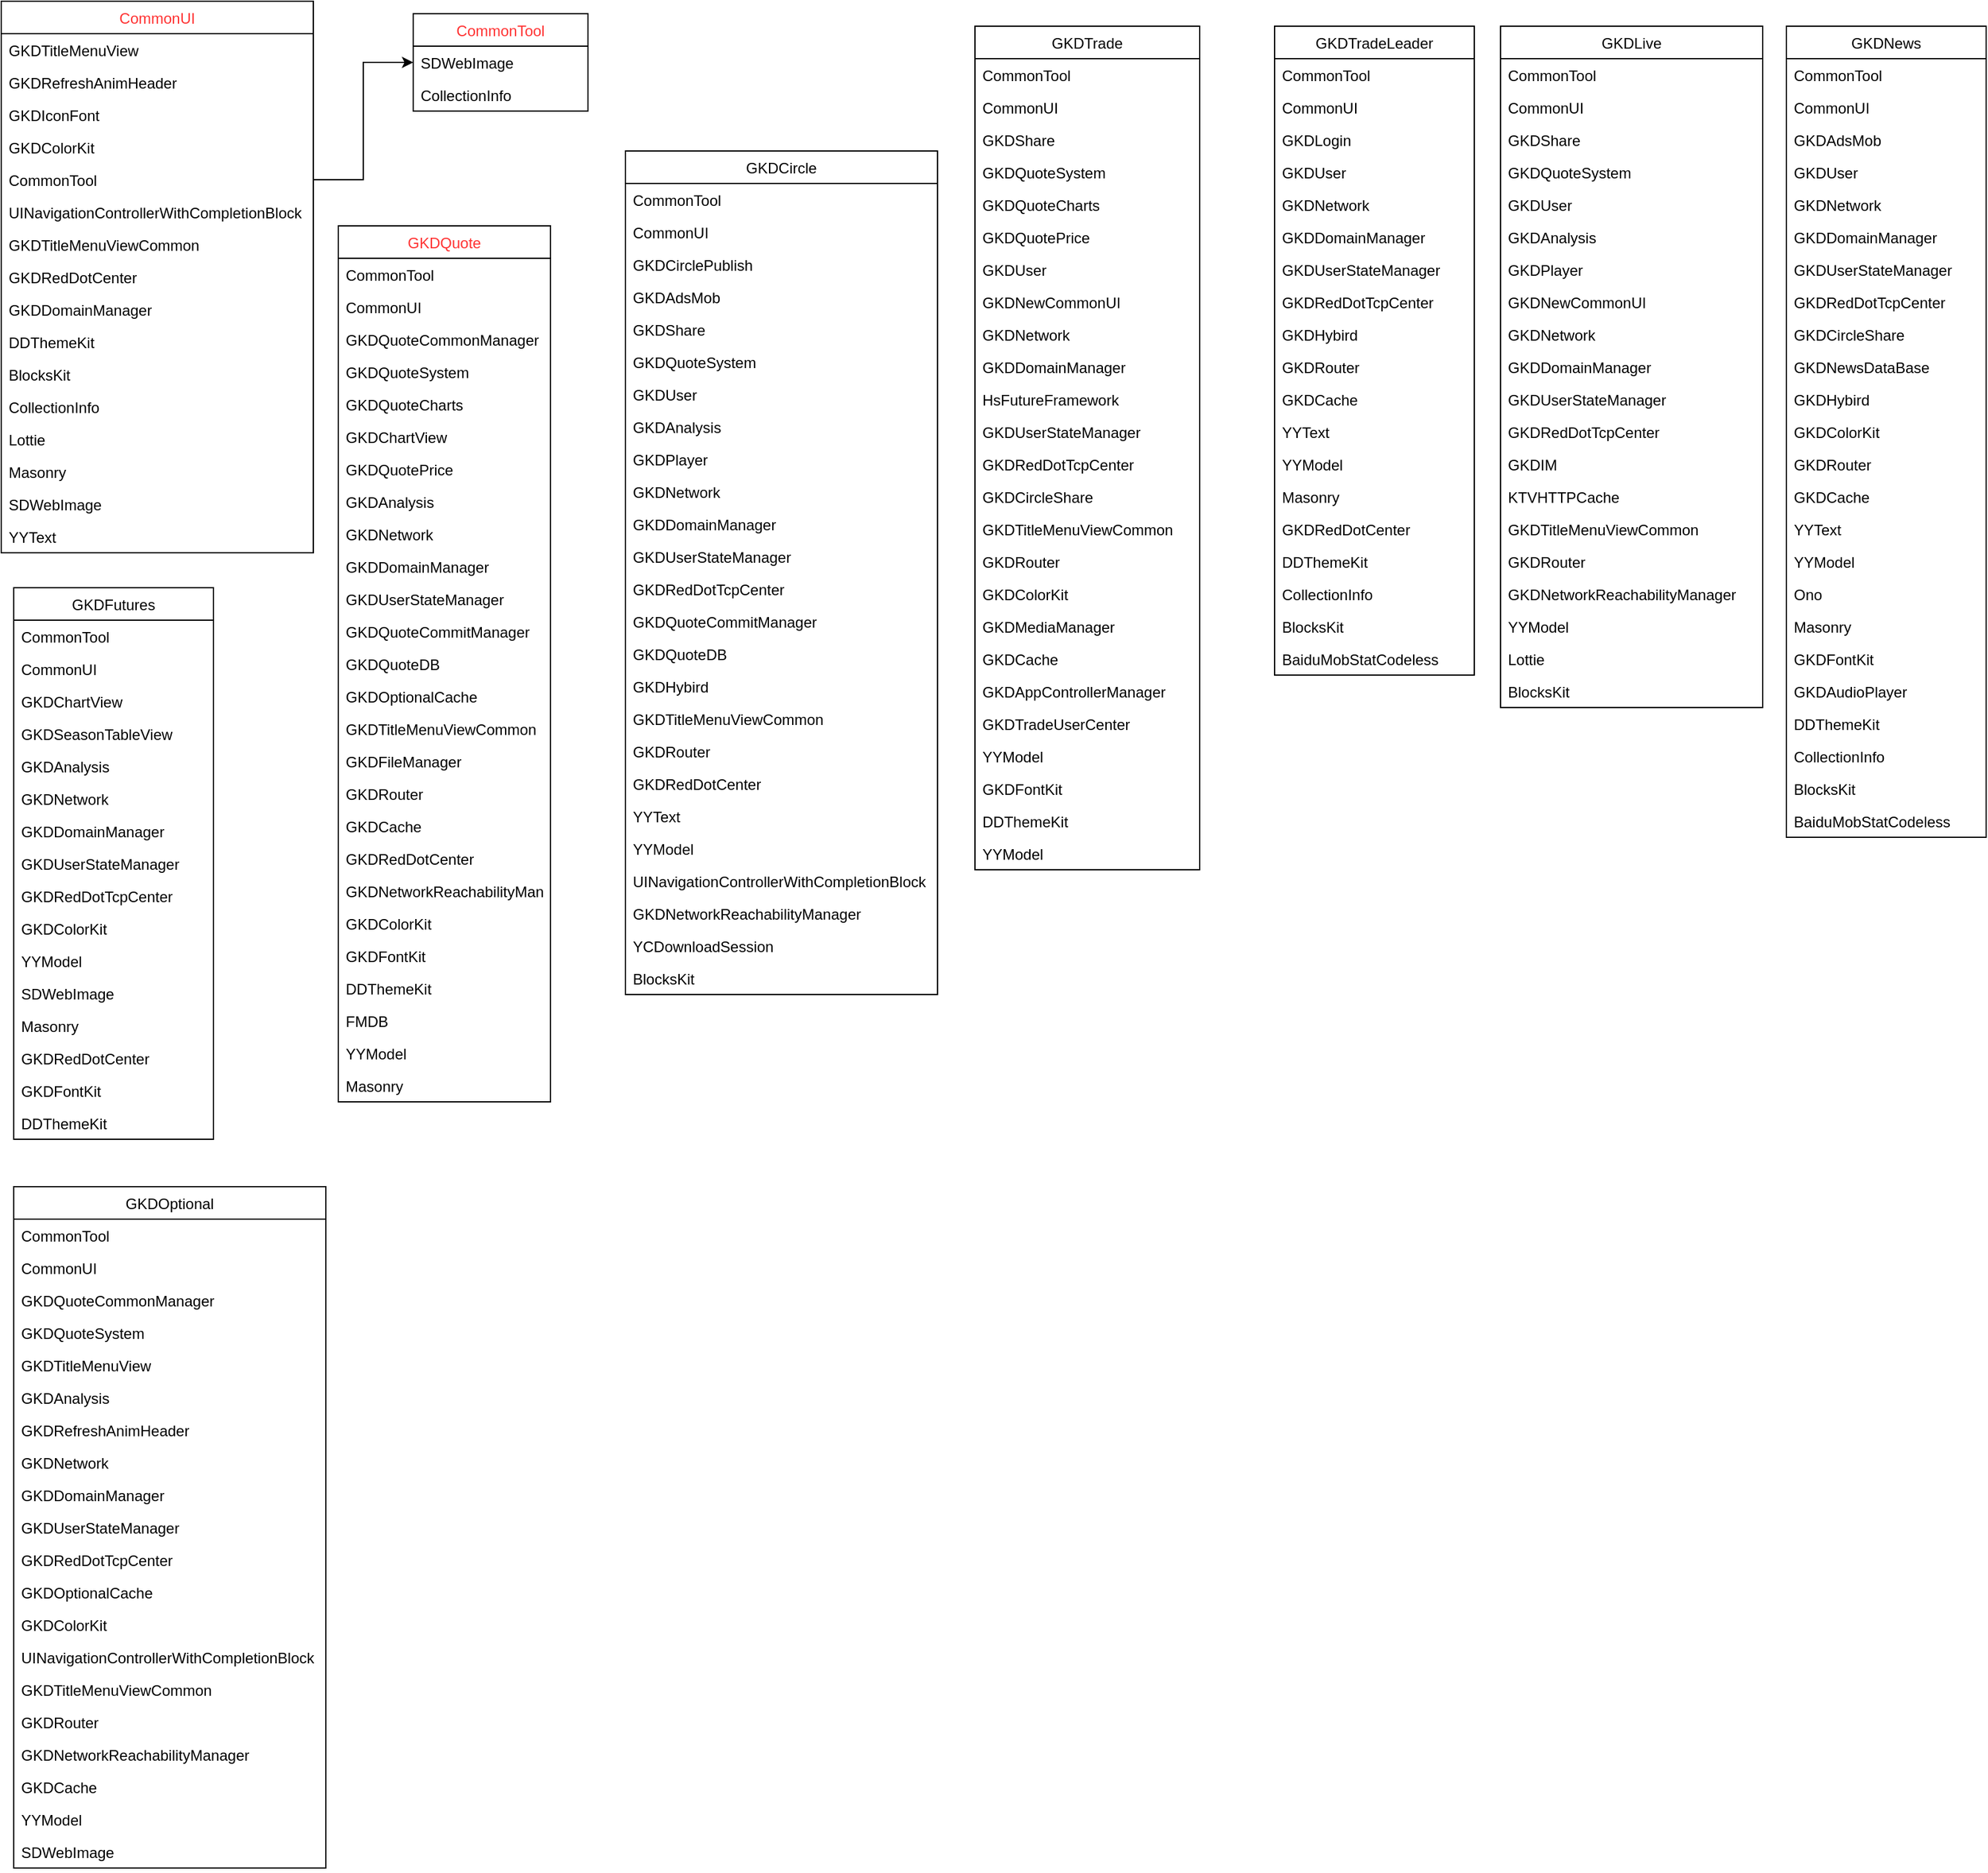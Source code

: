 <mxfile version="17.4.0" type="github">
  <diagram id="89_iaEUNK6H-7Jx7CEDL" name="Page-1">
    <mxGraphModel dx="1611" dy="851" grid="1" gridSize="10" guides="1" tooltips="1" connect="1" arrows="1" fold="1" page="1" pageScale="1" pageWidth="827" pageHeight="1169" math="0" shadow="0">
      <root>
        <mxCell id="0" />
        <mxCell id="1" parent="0" />
        <mxCell id="Uo3eqsdyhGIUtS5V_bpZ-1" value="CommonUI" style="swimlane;fontStyle=0;childLayout=stackLayout;horizontal=1;startSize=26;fillColor=none;horizontalStack=0;resizeParent=1;resizeParentMax=0;resizeLast=0;collapsible=1;marginBottom=0;fontColor=#FF3333;" parent="1" vertex="1">
          <mxGeometry x="40" y="20" width="250" height="442" as="geometry" />
        </mxCell>
        <mxCell id="Uo3eqsdyhGIUtS5V_bpZ-2" value="GKDTitleMenuView" style="text;strokeColor=none;fillColor=none;align=left;verticalAlign=top;spacingLeft=4;spacingRight=4;overflow=hidden;rotatable=0;points=[[0,0.5],[1,0.5]];portConstraint=eastwest;" parent="Uo3eqsdyhGIUtS5V_bpZ-1" vertex="1">
          <mxGeometry y="26" width="250" height="26" as="geometry" />
        </mxCell>
        <mxCell id="Uo3eqsdyhGIUtS5V_bpZ-3" value="GKDRefreshAnimHeader" style="text;strokeColor=none;fillColor=none;align=left;verticalAlign=top;spacingLeft=4;spacingRight=4;overflow=hidden;rotatable=0;points=[[0,0.5],[1,0.5]];portConstraint=eastwest;" parent="Uo3eqsdyhGIUtS5V_bpZ-1" vertex="1">
          <mxGeometry y="52" width="250" height="26" as="geometry" />
        </mxCell>
        <mxCell id="Uo3eqsdyhGIUtS5V_bpZ-13" value="GKDIconFont" style="text;strokeColor=none;fillColor=none;align=left;verticalAlign=top;spacingLeft=4;spacingRight=4;overflow=hidden;rotatable=0;points=[[0,0.5],[1,0.5]];portConstraint=eastwest;" parent="Uo3eqsdyhGIUtS5V_bpZ-1" vertex="1">
          <mxGeometry y="78" width="250" height="26" as="geometry" />
        </mxCell>
        <mxCell id="Uo3eqsdyhGIUtS5V_bpZ-18" value="GKDColorKit" style="text;strokeColor=none;fillColor=none;align=left;verticalAlign=top;spacingLeft=4;spacingRight=4;overflow=hidden;rotatable=0;points=[[0,0.5],[1,0.5]];portConstraint=eastwest;" parent="Uo3eqsdyhGIUtS5V_bpZ-1" vertex="1">
          <mxGeometry y="104" width="250" height="26" as="geometry" />
        </mxCell>
        <mxCell id="Uo3eqsdyhGIUtS5V_bpZ-21" value="CommonTool" style="text;strokeColor=none;fillColor=none;align=left;verticalAlign=top;spacingLeft=4;spacingRight=4;overflow=hidden;rotatable=0;points=[[0,0.5],[1,0.5]];portConstraint=eastwest;" parent="Uo3eqsdyhGIUtS5V_bpZ-1" vertex="1">
          <mxGeometry y="130" width="250" height="26" as="geometry" />
        </mxCell>
        <mxCell id="Uo3eqsdyhGIUtS5V_bpZ-22" value="UINavigationControllerWithCompletionBlock" style="text;strokeColor=none;fillColor=none;align=left;verticalAlign=top;spacingLeft=4;spacingRight=4;overflow=hidden;rotatable=0;points=[[0,0.5],[1,0.5]];portConstraint=eastwest;" parent="Uo3eqsdyhGIUtS5V_bpZ-1" vertex="1">
          <mxGeometry y="156" width="250" height="26" as="geometry" />
        </mxCell>
        <mxCell id="Uo3eqsdyhGIUtS5V_bpZ-17" value="GKDTitleMenuViewCommon" style="text;strokeColor=none;fillColor=none;align=left;verticalAlign=top;spacingLeft=4;spacingRight=4;overflow=hidden;rotatable=0;points=[[0,0.5],[1,0.5]];portConstraint=eastwest;" parent="Uo3eqsdyhGIUtS5V_bpZ-1" vertex="1">
          <mxGeometry y="182" width="250" height="26" as="geometry" />
        </mxCell>
        <mxCell id="Uo3eqsdyhGIUtS5V_bpZ-20" value="GKDRedDotCenter" style="text;strokeColor=none;fillColor=none;align=left;verticalAlign=top;spacingLeft=4;spacingRight=4;overflow=hidden;rotatable=0;points=[[0,0.5],[1,0.5]];portConstraint=eastwest;" parent="Uo3eqsdyhGIUtS5V_bpZ-1" vertex="1">
          <mxGeometry y="208" width="250" height="26" as="geometry" />
        </mxCell>
        <mxCell id="Uo3eqsdyhGIUtS5V_bpZ-25" value="GKDDomainManager&#xa;&#xa;" style="text;strokeColor=none;fillColor=none;align=left;verticalAlign=top;spacingLeft=4;spacingRight=4;overflow=hidden;rotatable=0;points=[[0,0.5],[1,0.5]];portConstraint=eastwest;" parent="Uo3eqsdyhGIUtS5V_bpZ-1" vertex="1">
          <mxGeometry y="234" width="250" height="26" as="geometry" />
        </mxCell>
        <mxCell id="Uo3eqsdyhGIUtS5V_bpZ-19" value="DDThemeKit" style="text;strokeColor=none;fillColor=none;align=left;verticalAlign=top;spacingLeft=4;spacingRight=4;overflow=hidden;rotatable=0;points=[[0,0.5],[1,0.5]];portConstraint=eastwest;" parent="Uo3eqsdyhGIUtS5V_bpZ-1" vertex="1">
          <mxGeometry y="260" width="250" height="26" as="geometry" />
        </mxCell>
        <mxCell id="Uo3eqsdyhGIUtS5V_bpZ-23" value="BlocksKit" style="text;strokeColor=none;fillColor=none;align=left;verticalAlign=top;spacingLeft=4;spacingRight=4;overflow=hidden;rotatable=0;points=[[0,0.5],[1,0.5]];portConstraint=eastwest;" parent="Uo3eqsdyhGIUtS5V_bpZ-1" vertex="1">
          <mxGeometry y="286" width="250" height="26" as="geometry" />
        </mxCell>
        <mxCell id="Uo3eqsdyhGIUtS5V_bpZ-24" value="CollectionInfo" style="text;strokeColor=none;fillColor=none;align=left;verticalAlign=top;spacingLeft=4;spacingRight=4;overflow=hidden;rotatable=0;points=[[0,0.5],[1,0.5]];portConstraint=eastwest;" parent="Uo3eqsdyhGIUtS5V_bpZ-1" vertex="1">
          <mxGeometry y="312" width="250" height="26" as="geometry" />
        </mxCell>
        <mxCell id="Uo3eqsdyhGIUtS5V_bpZ-16" value="Lottie" style="text;strokeColor=none;fillColor=none;align=left;verticalAlign=top;spacingLeft=4;spacingRight=4;overflow=hidden;rotatable=0;points=[[0,0.5],[1,0.5]];portConstraint=eastwest;" parent="Uo3eqsdyhGIUtS5V_bpZ-1" vertex="1">
          <mxGeometry y="338" width="250" height="26" as="geometry" />
        </mxCell>
        <mxCell id="Uo3eqsdyhGIUtS5V_bpZ-15" value="Masonry" style="text;strokeColor=none;fillColor=none;align=left;verticalAlign=top;spacingLeft=4;spacingRight=4;overflow=hidden;rotatable=0;points=[[0,0.5],[1,0.5]];portConstraint=eastwest;" parent="Uo3eqsdyhGIUtS5V_bpZ-1" vertex="1">
          <mxGeometry y="364" width="250" height="26" as="geometry" />
        </mxCell>
        <mxCell id="Uo3eqsdyhGIUtS5V_bpZ-14" value="SDWebImage" style="text;strokeColor=none;fillColor=none;align=left;verticalAlign=top;spacingLeft=4;spacingRight=4;overflow=hidden;rotatable=0;points=[[0,0.5],[1,0.5]];portConstraint=eastwest;" parent="Uo3eqsdyhGIUtS5V_bpZ-1" vertex="1">
          <mxGeometry y="390" width="250" height="26" as="geometry" />
        </mxCell>
        <mxCell id="Uo3eqsdyhGIUtS5V_bpZ-4" value="YYText" style="text;strokeColor=none;fillColor=none;align=left;verticalAlign=top;spacingLeft=4;spacingRight=4;overflow=hidden;rotatable=0;points=[[0,0.5],[1,0.5]];portConstraint=eastwest;" parent="Uo3eqsdyhGIUtS5V_bpZ-1" vertex="1">
          <mxGeometry y="416" width="250" height="26" as="geometry" />
        </mxCell>
        <mxCell id="Uo3eqsdyhGIUtS5V_bpZ-9" value="CommonTool" style="swimlane;fontStyle=0;childLayout=stackLayout;horizontal=1;startSize=26;fillColor=none;horizontalStack=0;resizeParent=1;resizeParentMax=0;resizeLast=0;collapsible=1;marginBottom=0;fontColor=#FF3333;" parent="1" vertex="1">
          <mxGeometry x="370" y="30" width="140" height="78" as="geometry" />
        </mxCell>
        <mxCell id="Uo3eqsdyhGIUtS5V_bpZ-10" value="SDWebImage" style="text;strokeColor=none;fillColor=none;align=left;verticalAlign=top;spacingLeft=4;spacingRight=4;overflow=hidden;rotatable=0;points=[[0,0.5],[1,0.5]];portConstraint=eastwest;" parent="Uo3eqsdyhGIUtS5V_bpZ-9" vertex="1">
          <mxGeometry y="26" width="140" height="26" as="geometry" />
        </mxCell>
        <mxCell id="Uo3eqsdyhGIUtS5V_bpZ-11" value="CollectionInfo" style="text;strokeColor=none;fillColor=none;align=left;verticalAlign=top;spacingLeft=4;spacingRight=4;overflow=hidden;rotatable=0;points=[[0,0.5],[1,0.5]];portConstraint=eastwest;" parent="Uo3eqsdyhGIUtS5V_bpZ-9" vertex="1">
          <mxGeometry y="52" width="140" height="26" as="geometry" />
        </mxCell>
        <mxCell id="Uo3eqsdyhGIUtS5V_bpZ-26" style="edgeStyle=orthogonalEdgeStyle;rounded=0;orthogonalLoop=1;jettySize=auto;html=1;entryX=0;entryY=0.5;entryDx=0;entryDy=0;fontColor=#FF3333;" parent="1" source="Uo3eqsdyhGIUtS5V_bpZ-21" target="Uo3eqsdyhGIUtS5V_bpZ-10" edge="1">
          <mxGeometry relative="1" as="geometry" />
        </mxCell>
        <mxCell id="Uo3eqsdyhGIUtS5V_bpZ-31" value="GKDQuote" style="swimlane;fontStyle=0;childLayout=stackLayout;horizontal=1;startSize=26;fillColor=none;horizontalStack=0;resizeParent=1;resizeParentMax=0;resizeLast=0;collapsible=1;marginBottom=0;fontColor=#FF3333;" parent="1" vertex="1">
          <mxGeometry x="310" y="200" width="170" height="702" as="geometry" />
        </mxCell>
        <mxCell id="Uo3eqsdyhGIUtS5V_bpZ-32" value="CommonTool" style="text;strokeColor=none;fillColor=none;align=left;verticalAlign=top;spacingLeft=4;spacingRight=4;overflow=hidden;rotatable=0;points=[[0,0.5],[1,0.5]];portConstraint=eastwest;fontColor=#000000;" parent="Uo3eqsdyhGIUtS5V_bpZ-31" vertex="1">
          <mxGeometry y="26" width="170" height="26" as="geometry" />
        </mxCell>
        <mxCell id="Uo3eqsdyhGIUtS5V_bpZ-33" value="CommonUI" style="text;strokeColor=none;fillColor=none;align=left;verticalAlign=top;spacingLeft=4;spacingRight=4;overflow=hidden;rotatable=0;points=[[0,0.5],[1,0.5]];portConstraint=eastwest;fontColor=#000000;" parent="Uo3eqsdyhGIUtS5V_bpZ-31" vertex="1">
          <mxGeometry y="52" width="170" height="26" as="geometry" />
        </mxCell>
        <mxCell id="Uo3eqsdyhGIUtS5V_bpZ-35" value="GKDQuoteCommonManager" style="text;strokeColor=none;fillColor=none;align=left;verticalAlign=top;spacingLeft=4;spacingRight=4;overflow=hidden;rotatable=0;points=[[0,0.5],[1,0.5]];portConstraint=eastwest;fontColor=#000000;" parent="Uo3eqsdyhGIUtS5V_bpZ-31" vertex="1">
          <mxGeometry y="78" width="170" height="26" as="geometry" />
        </mxCell>
        <mxCell id="Uo3eqsdyhGIUtS5V_bpZ-37" value="GKDQuoteSystem" style="text;strokeColor=none;fillColor=none;align=left;verticalAlign=top;spacingLeft=4;spacingRight=4;overflow=hidden;rotatable=0;points=[[0,0.5],[1,0.5]];portConstraint=eastwest;fontColor=#000000;" parent="Uo3eqsdyhGIUtS5V_bpZ-31" vertex="1">
          <mxGeometry y="104" width="170" height="26" as="geometry" />
        </mxCell>
        <mxCell id="Uo3eqsdyhGIUtS5V_bpZ-44" value="GKDQuoteCharts" style="text;strokeColor=none;fillColor=none;align=left;verticalAlign=top;spacingLeft=4;spacingRight=4;overflow=hidden;rotatable=0;points=[[0,0.5],[1,0.5]];portConstraint=eastwest;fontColor=#000000;" parent="Uo3eqsdyhGIUtS5V_bpZ-31" vertex="1">
          <mxGeometry y="130" width="170" height="26" as="geometry" />
        </mxCell>
        <mxCell id="Uo3eqsdyhGIUtS5V_bpZ-43" value="GKDChartView" style="text;strokeColor=none;fillColor=none;align=left;verticalAlign=top;spacingLeft=4;spacingRight=4;overflow=hidden;rotatable=0;points=[[0,0.5],[1,0.5]];portConstraint=eastwest;fontColor=#000000;" parent="Uo3eqsdyhGIUtS5V_bpZ-31" vertex="1">
          <mxGeometry y="156" width="170" height="26" as="geometry" />
        </mxCell>
        <mxCell id="Uo3eqsdyhGIUtS5V_bpZ-42" value="GKDQuotePrice" style="text;strokeColor=none;fillColor=none;align=left;verticalAlign=top;spacingLeft=4;spacingRight=4;overflow=hidden;rotatable=0;points=[[0,0.5],[1,0.5]];portConstraint=eastwest;fontColor=#000000;" parent="Uo3eqsdyhGIUtS5V_bpZ-31" vertex="1">
          <mxGeometry y="182" width="170" height="26" as="geometry" />
        </mxCell>
        <mxCell id="Uo3eqsdyhGIUtS5V_bpZ-41" value="GKDAnalysis" style="text;strokeColor=none;fillColor=none;align=left;verticalAlign=top;spacingLeft=4;spacingRight=4;overflow=hidden;rotatable=0;points=[[0,0.5],[1,0.5]];portConstraint=eastwest;fontColor=#000000;" parent="Uo3eqsdyhGIUtS5V_bpZ-31" vertex="1">
          <mxGeometry y="208" width="170" height="26" as="geometry" />
        </mxCell>
        <mxCell id="Uo3eqsdyhGIUtS5V_bpZ-40" value="GKDNetwork" style="text;strokeColor=none;fillColor=none;align=left;verticalAlign=top;spacingLeft=4;spacingRight=4;overflow=hidden;rotatable=0;points=[[0,0.5],[1,0.5]];portConstraint=eastwest;fontColor=#000000;" parent="Uo3eqsdyhGIUtS5V_bpZ-31" vertex="1">
          <mxGeometry y="234" width="170" height="26" as="geometry" />
        </mxCell>
        <mxCell id="Uo3eqsdyhGIUtS5V_bpZ-39" value="GKDDomainManager" style="text;strokeColor=none;fillColor=none;align=left;verticalAlign=top;spacingLeft=4;spacingRight=4;overflow=hidden;rotatable=0;points=[[0,0.5],[1,0.5]];portConstraint=eastwest;fontColor=#000000;" parent="Uo3eqsdyhGIUtS5V_bpZ-31" vertex="1">
          <mxGeometry y="260" width="170" height="26" as="geometry" />
        </mxCell>
        <mxCell id="Uo3eqsdyhGIUtS5V_bpZ-38" value="GKDUserStateManager" style="text;strokeColor=none;fillColor=none;align=left;verticalAlign=top;spacingLeft=4;spacingRight=4;overflow=hidden;rotatable=0;points=[[0,0.5],[1,0.5]];portConstraint=eastwest;fontColor=#000000;" parent="Uo3eqsdyhGIUtS5V_bpZ-31" vertex="1">
          <mxGeometry y="286" width="170" height="26" as="geometry" />
        </mxCell>
        <mxCell id="Uo3eqsdyhGIUtS5V_bpZ-36" value="GKDQuoteCommitManager" style="text;strokeColor=none;fillColor=none;align=left;verticalAlign=top;spacingLeft=4;spacingRight=4;overflow=hidden;rotatable=0;points=[[0,0.5],[1,0.5]];portConstraint=eastwest;fontColor=#000000;" parent="Uo3eqsdyhGIUtS5V_bpZ-31" vertex="1">
          <mxGeometry y="312" width="170" height="26" as="geometry" />
        </mxCell>
        <mxCell id="Uo3eqsdyhGIUtS5V_bpZ-48" value="GKDQuoteDB" style="text;strokeColor=none;fillColor=none;align=left;verticalAlign=top;spacingLeft=4;spacingRight=4;overflow=hidden;rotatable=0;points=[[0,0.5],[1,0.5]];portConstraint=eastwest;fontColor=#000000;" parent="Uo3eqsdyhGIUtS5V_bpZ-31" vertex="1">
          <mxGeometry y="338" width="170" height="26" as="geometry" />
        </mxCell>
        <mxCell id="Uo3eqsdyhGIUtS5V_bpZ-47" value="GKDOptionalCache" style="text;strokeColor=none;fillColor=none;align=left;verticalAlign=top;spacingLeft=4;spacingRight=4;overflow=hidden;rotatable=0;points=[[0,0.5],[1,0.5]];portConstraint=eastwest;fontColor=#000000;" parent="Uo3eqsdyhGIUtS5V_bpZ-31" vertex="1">
          <mxGeometry y="364" width="170" height="26" as="geometry" />
        </mxCell>
        <mxCell id="Uo3eqsdyhGIUtS5V_bpZ-46" value="GKDTitleMenuViewCommon" style="text;strokeColor=none;fillColor=none;align=left;verticalAlign=top;spacingLeft=4;spacingRight=4;overflow=hidden;rotatable=0;points=[[0,0.5],[1,0.5]];portConstraint=eastwest;fontColor=#000000;" parent="Uo3eqsdyhGIUtS5V_bpZ-31" vertex="1">
          <mxGeometry y="390" width="170" height="26" as="geometry" />
        </mxCell>
        <mxCell id="Uo3eqsdyhGIUtS5V_bpZ-52" value="GKDFileManager" style="text;strokeColor=none;fillColor=none;align=left;verticalAlign=top;spacingLeft=4;spacingRight=4;overflow=hidden;rotatable=0;points=[[0,0.5],[1,0.5]];portConstraint=eastwest;fontColor=#000000;" parent="Uo3eqsdyhGIUtS5V_bpZ-31" vertex="1">
          <mxGeometry y="416" width="170" height="26" as="geometry" />
        </mxCell>
        <mxCell id="Uo3eqsdyhGIUtS5V_bpZ-45" value="GKDRouter" style="text;strokeColor=none;fillColor=none;align=left;verticalAlign=top;spacingLeft=4;spacingRight=4;overflow=hidden;rotatable=0;points=[[0,0.5],[1,0.5]];portConstraint=eastwest;fontColor=#000000;" parent="Uo3eqsdyhGIUtS5V_bpZ-31" vertex="1">
          <mxGeometry y="442" width="170" height="26" as="geometry" />
        </mxCell>
        <mxCell id="Uo3eqsdyhGIUtS5V_bpZ-51" value="GKDCache" style="text;strokeColor=none;fillColor=none;align=left;verticalAlign=top;spacingLeft=4;spacingRight=4;overflow=hidden;rotatable=0;points=[[0,0.5],[1,0.5]];portConstraint=eastwest;fontColor=#000000;" parent="Uo3eqsdyhGIUtS5V_bpZ-31" vertex="1">
          <mxGeometry y="468" width="170" height="26" as="geometry" />
        </mxCell>
        <mxCell id="Uo3eqsdyhGIUtS5V_bpZ-50" value="GKDRedDotCenter" style="text;strokeColor=none;fillColor=none;align=left;verticalAlign=top;spacingLeft=4;spacingRight=4;overflow=hidden;rotatable=0;points=[[0,0.5],[1,0.5]];portConstraint=eastwest;fontColor=#000000;" parent="Uo3eqsdyhGIUtS5V_bpZ-31" vertex="1">
          <mxGeometry y="494" width="170" height="26" as="geometry" />
        </mxCell>
        <mxCell id="Uo3eqsdyhGIUtS5V_bpZ-49" value="GKDNetworkReachabilityManager" style="text;strokeColor=none;fillColor=none;align=left;verticalAlign=top;spacingLeft=4;spacingRight=4;overflow=hidden;rotatable=0;points=[[0,0.5],[1,0.5]];portConstraint=eastwest;fontColor=#000000;" parent="Uo3eqsdyhGIUtS5V_bpZ-31" vertex="1">
          <mxGeometry y="520" width="170" height="26" as="geometry" />
        </mxCell>
        <mxCell id="Uo3eqsdyhGIUtS5V_bpZ-54" value="GKDColorKit" style="text;strokeColor=none;fillColor=none;align=left;verticalAlign=top;spacingLeft=4;spacingRight=4;overflow=hidden;rotatable=0;points=[[0,0.5],[1,0.5]];portConstraint=eastwest;fontColor=#000000;" parent="Uo3eqsdyhGIUtS5V_bpZ-31" vertex="1">
          <mxGeometry y="546" width="170" height="26" as="geometry" />
        </mxCell>
        <mxCell id="Uo3eqsdyhGIUtS5V_bpZ-55" value="GKDFontKit" style="text;strokeColor=none;fillColor=none;align=left;verticalAlign=top;spacingLeft=4;spacingRight=4;overflow=hidden;rotatable=0;points=[[0,0.5],[1,0.5]];portConstraint=eastwest;fontColor=#000000;" parent="Uo3eqsdyhGIUtS5V_bpZ-31" vertex="1">
          <mxGeometry y="572" width="170" height="26" as="geometry" />
        </mxCell>
        <mxCell id="Uo3eqsdyhGIUtS5V_bpZ-56" value="DDThemeKit" style="text;strokeColor=none;fillColor=none;align=left;verticalAlign=top;spacingLeft=4;spacingRight=4;overflow=hidden;rotatable=0;points=[[0,0.5],[1,0.5]];portConstraint=eastwest;fontColor=#000000;" parent="Uo3eqsdyhGIUtS5V_bpZ-31" vertex="1">
          <mxGeometry y="598" width="170" height="26" as="geometry" />
        </mxCell>
        <mxCell id="Uo3eqsdyhGIUtS5V_bpZ-57" value="FMDB" style="text;strokeColor=none;fillColor=none;align=left;verticalAlign=top;spacingLeft=4;spacingRight=4;overflow=hidden;rotatable=0;points=[[0,0.5],[1,0.5]];portConstraint=eastwest;fontColor=#000000;" parent="Uo3eqsdyhGIUtS5V_bpZ-31" vertex="1">
          <mxGeometry y="624" width="170" height="26" as="geometry" />
        </mxCell>
        <mxCell id="Uo3eqsdyhGIUtS5V_bpZ-53" value="YYModel" style="text;strokeColor=none;fillColor=none;align=left;verticalAlign=top;spacingLeft=4;spacingRight=4;overflow=hidden;rotatable=0;points=[[0,0.5],[1,0.5]];portConstraint=eastwest;fontColor=#000000;" parent="Uo3eqsdyhGIUtS5V_bpZ-31" vertex="1">
          <mxGeometry y="650" width="170" height="26" as="geometry" />
        </mxCell>
        <mxCell id="Uo3eqsdyhGIUtS5V_bpZ-34" value="Masonry" style="text;strokeColor=none;fillColor=none;align=left;verticalAlign=top;spacingLeft=4;spacingRight=4;overflow=hidden;rotatable=0;points=[[0,0.5],[1,0.5]];portConstraint=eastwest;fontColor=#000000;" parent="Uo3eqsdyhGIUtS5V_bpZ-31" vertex="1">
          <mxGeometry y="676" width="170" height="26" as="geometry" />
        </mxCell>
        <mxCell id="Uo3eqsdyhGIUtS5V_bpZ-58" value="GKDCircle" style="swimlane;fontStyle=0;childLayout=stackLayout;horizontal=1;startSize=26;fillColor=none;horizontalStack=0;resizeParent=1;resizeParentMax=0;resizeLast=0;collapsible=1;marginBottom=0;fontColor=#000000;" parent="1" vertex="1">
          <mxGeometry x="540" y="140" width="250" height="676" as="geometry" />
        </mxCell>
        <mxCell id="Uo3eqsdyhGIUtS5V_bpZ-59" value="CommonTool" style="text;strokeColor=none;fillColor=none;align=left;verticalAlign=top;spacingLeft=4;spacingRight=4;overflow=hidden;rotatable=0;points=[[0,0.5],[1,0.5]];portConstraint=eastwest;fontColor=#000000;" parent="Uo3eqsdyhGIUtS5V_bpZ-58" vertex="1">
          <mxGeometry y="26" width="250" height="26" as="geometry" />
        </mxCell>
        <mxCell id="Uo3eqsdyhGIUtS5V_bpZ-62" value="CommonUI" style="text;strokeColor=none;fillColor=none;align=left;verticalAlign=top;spacingLeft=4;spacingRight=4;overflow=hidden;rotatable=0;points=[[0,0.5],[1,0.5]];portConstraint=eastwest;fontColor=#000000;" parent="Uo3eqsdyhGIUtS5V_bpZ-58" vertex="1">
          <mxGeometry y="52" width="250" height="26" as="geometry" />
        </mxCell>
        <mxCell id="Uo3eqsdyhGIUtS5V_bpZ-63" value="GKDCirclePublish" style="text;strokeColor=none;fillColor=none;align=left;verticalAlign=top;spacingLeft=4;spacingRight=4;overflow=hidden;rotatable=0;points=[[0,0.5],[1,0.5]];portConstraint=eastwest;fontColor=#000000;" parent="Uo3eqsdyhGIUtS5V_bpZ-58" vertex="1">
          <mxGeometry y="78" width="250" height="26" as="geometry" />
        </mxCell>
        <mxCell id="Uo3eqsdyhGIUtS5V_bpZ-64" value="GKDAdsMob" style="text;strokeColor=none;fillColor=none;align=left;verticalAlign=top;spacingLeft=4;spacingRight=4;overflow=hidden;rotatable=0;points=[[0,0.5],[1,0.5]];portConstraint=eastwest;fontColor=#000000;" parent="Uo3eqsdyhGIUtS5V_bpZ-58" vertex="1">
          <mxGeometry y="104" width="250" height="26" as="geometry" />
        </mxCell>
        <mxCell id="Uo3eqsdyhGIUtS5V_bpZ-65" value="GKDShare" style="text;strokeColor=none;fillColor=none;align=left;verticalAlign=top;spacingLeft=4;spacingRight=4;overflow=hidden;rotatable=0;points=[[0,0.5],[1,0.5]];portConstraint=eastwest;fontColor=#000000;" parent="Uo3eqsdyhGIUtS5V_bpZ-58" vertex="1">
          <mxGeometry y="130" width="250" height="26" as="geometry" />
        </mxCell>
        <mxCell id="Uo3eqsdyhGIUtS5V_bpZ-72" value="GKDQuoteSystem" style="text;strokeColor=none;fillColor=none;align=left;verticalAlign=top;spacingLeft=4;spacingRight=4;overflow=hidden;rotatable=0;points=[[0,0.5],[1,0.5]];portConstraint=eastwest;fontColor=#000000;" parent="Uo3eqsdyhGIUtS5V_bpZ-58" vertex="1">
          <mxGeometry y="156" width="250" height="26" as="geometry" />
        </mxCell>
        <mxCell id="Uo3eqsdyhGIUtS5V_bpZ-74" value="GKDUser" style="text;strokeColor=none;fillColor=none;align=left;verticalAlign=top;spacingLeft=4;spacingRight=4;overflow=hidden;rotatable=0;points=[[0,0.5],[1,0.5]];portConstraint=eastwest;fontColor=#000000;" parent="Uo3eqsdyhGIUtS5V_bpZ-58" vertex="1">
          <mxGeometry y="182" width="250" height="26" as="geometry" />
        </mxCell>
        <mxCell id="Uo3eqsdyhGIUtS5V_bpZ-77" value="GKDAnalysis" style="text;strokeColor=none;fillColor=none;align=left;verticalAlign=top;spacingLeft=4;spacingRight=4;overflow=hidden;rotatable=0;points=[[0,0.5],[1,0.5]];portConstraint=eastwest;fontColor=#000000;" parent="Uo3eqsdyhGIUtS5V_bpZ-58" vertex="1">
          <mxGeometry y="208" width="250" height="26" as="geometry" />
        </mxCell>
        <mxCell id="Uo3eqsdyhGIUtS5V_bpZ-78" value="GKDPlayer" style="text;strokeColor=none;fillColor=none;align=left;verticalAlign=top;spacingLeft=4;spacingRight=4;overflow=hidden;rotatable=0;points=[[0,0.5],[1,0.5]];portConstraint=eastwest;fontColor=#000000;" parent="Uo3eqsdyhGIUtS5V_bpZ-58" vertex="1">
          <mxGeometry y="234" width="250" height="26" as="geometry" />
        </mxCell>
        <mxCell id="Uo3eqsdyhGIUtS5V_bpZ-79" value="GKDNetwork" style="text;strokeColor=none;fillColor=none;align=left;verticalAlign=top;spacingLeft=4;spacingRight=4;overflow=hidden;rotatable=0;points=[[0,0.5],[1,0.5]];portConstraint=eastwest;fontColor=#000000;" parent="Uo3eqsdyhGIUtS5V_bpZ-58" vertex="1">
          <mxGeometry y="260" width="250" height="26" as="geometry" />
        </mxCell>
        <mxCell id="Uo3eqsdyhGIUtS5V_bpZ-76" value="GKDDomainManager" style="text;strokeColor=none;fillColor=none;align=left;verticalAlign=top;spacingLeft=4;spacingRight=4;overflow=hidden;rotatable=0;points=[[0,0.5],[1,0.5]];portConstraint=eastwest;fontColor=#000000;" parent="Uo3eqsdyhGIUtS5V_bpZ-58" vertex="1">
          <mxGeometry y="286" width="250" height="26" as="geometry" />
        </mxCell>
        <mxCell id="Uo3eqsdyhGIUtS5V_bpZ-75" value="GKDUserStateManager" style="text;strokeColor=none;fillColor=none;align=left;verticalAlign=top;spacingLeft=4;spacingRight=4;overflow=hidden;rotatable=0;points=[[0,0.5],[1,0.5]];portConstraint=eastwest;fontColor=#000000;" parent="Uo3eqsdyhGIUtS5V_bpZ-58" vertex="1">
          <mxGeometry y="312" width="250" height="26" as="geometry" />
        </mxCell>
        <mxCell id="Uo3eqsdyhGIUtS5V_bpZ-73" value="GKDRedDotTcpCenter" style="text;strokeColor=none;fillColor=none;align=left;verticalAlign=top;spacingLeft=4;spacingRight=4;overflow=hidden;rotatable=0;points=[[0,0.5],[1,0.5]];portConstraint=eastwest;fontColor=#000000;" parent="Uo3eqsdyhGIUtS5V_bpZ-58" vertex="1">
          <mxGeometry y="338" width="250" height="26" as="geometry" />
        </mxCell>
        <mxCell id="Uo3eqsdyhGIUtS5V_bpZ-71" value="GKDQuoteCommitManager" style="text;strokeColor=none;fillColor=none;align=left;verticalAlign=top;spacingLeft=4;spacingRight=4;overflow=hidden;rotatable=0;points=[[0,0.5],[1,0.5]];portConstraint=eastwest;fontColor=#000000;" parent="Uo3eqsdyhGIUtS5V_bpZ-58" vertex="1">
          <mxGeometry y="364" width="250" height="26" as="geometry" />
        </mxCell>
        <mxCell id="Uo3eqsdyhGIUtS5V_bpZ-70" value="GKDQuoteDB" style="text;strokeColor=none;fillColor=none;align=left;verticalAlign=top;spacingLeft=4;spacingRight=4;overflow=hidden;rotatable=0;points=[[0,0.5],[1,0.5]];portConstraint=eastwest;fontColor=#000000;" parent="Uo3eqsdyhGIUtS5V_bpZ-58" vertex="1">
          <mxGeometry y="390" width="250" height="26" as="geometry" />
        </mxCell>
        <mxCell id="Uo3eqsdyhGIUtS5V_bpZ-67" value="GKDHybird" style="text;strokeColor=none;fillColor=none;align=left;verticalAlign=top;spacingLeft=4;spacingRight=4;overflow=hidden;rotatable=0;points=[[0,0.5],[1,0.5]];portConstraint=eastwest;fontColor=#000000;" parent="Uo3eqsdyhGIUtS5V_bpZ-58" vertex="1">
          <mxGeometry y="416" width="250" height="26" as="geometry" />
        </mxCell>
        <mxCell id="Uo3eqsdyhGIUtS5V_bpZ-68" value="GKDTitleMenuViewCommon" style="text;strokeColor=none;fillColor=none;align=left;verticalAlign=top;spacingLeft=4;spacingRight=4;overflow=hidden;rotatable=0;points=[[0,0.5],[1,0.5]];portConstraint=eastwest;fontColor=#000000;" parent="Uo3eqsdyhGIUtS5V_bpZ-58" vertex="1">
          <mxGeometry y="442" width="250" height="26" as="geometry" />
        </mxCell>
        <mxCell id="Uo3eqsdyhGIUtS5V_bpZ-69" value="GKDRouter" style="text;strokeColor=none;fillColor=none;align=left;verticalAlign=top;spacingLeft=4;spacingRight=4;overflow=hidden;rotatable=0;points=[[0,0.5],[1,0.5]];portConstraint=eastwest;fontColor=#000000;" parent="Uo3eqsdyhGIUtS5V_bpZ-58" vertex="1">
          <mxGeometry y="468" width="250" height="26" as="geometry" />
        </mxCell>
        <mxCell id="Uo3eqsdyhGIUtS5V_bpZ-61" value="GKDRedDotCenter" style="text;strokeColor=none;fillColor=none;align=left;verticalAlign=top;spacingLeft=4;spacingRight=4;overflow=hidden;rotatable=0;points=[[0,0.5],[1,0.5]];portConstraint=eastwest;fontColor=#000000;" parent="Uo3eqsdyhGIUtS5V_bpZ-58" vertex="1">
          <mxGeometry y="494" width="250" height="26" as="geometry" />
        </mxCell>
        <mxCell id="Uo3eqsdyhGIUtS5V_bpZ-66" value="YYText" style="text;strokeColor=none;fillColor=none;align=left;verticalAlign=top;spacingLeft=4;spacingRight=4;overflow=hidden;rotatable=0;points=[[0,0.5],[1,0.5]];portConstraint=eastwest;fontColor=#000000;" parent="Uo3eqsdyhGIUtS5V_bpZ-58" vertex="1">
          <mxGeometry y="520" width="250" height="26" as="geometry" />
        </mxCell>
        <mxCell id="Uo3eqsdyhGIUtS5V_bpZ-60" value="YYModel" style="text;strokeColor=none;fillColor=none;align=left;verticalAlign=top;spacingLeft=4;spacingRight=4;overflow=hidden;rotatable=0;points=[[0,0.5],[1,0.5]];portConstraint=eastwest;fontColor=#000000;" parent="Uo3eqsdyhGIUtS5V_bpZ-58" vertex="1">
          <mxGeometry y="546" width="250" height="26" as="geometry" />
        </mxCell>
        <mxCell id="Uo3eqsdyhGIUtS5V_bpZ-82" value="UINavigationControllerWithCompletionBlock" style="text;strokeColor=none;fillColor=none;align=left;verticalAlign=top;spacingLeft=4;spacingRight=4;overflow=hidden;rotatable=0;points=[[0,0.5],[1,0.5]];portConstraint=eastwest;fontColor=#000000;" parent="Uo3eqsdyhGIUtS5V_bpZ-58" vertex="1">
          <mxGeometry y="572" width="250" height="26" as="geometry" />
        </mxCell>
        <mxCell id="Uo3eqsdyhGIUtS5V_bpZ-83" value="GKDNetworkReachabilityManager" style="text;strokeColor=none;fillColor=none;align=left;verticalAlign=top;spacingLeft=4;spacingRight=4;overflow=hidden;rotatable=0;points=[[0,0.5],[1,0.5]];portConstraint=eastwest;fontColor=#000000;" parent="Uo3eqsdyhGIUtS5V_bpZ-58" vertex="1">
          <mxGeometry y="598" width="250" height="26" as="geometry" />
        </mxCell>
        <mxCell id="Uo3eqsdyhGIUtS5V_bpZ-80" value="YCDownloadSession" style="text;strokeColor=none;fillColor=none;align=left;verticalAlign=top;spacingLeft=4;spacingRight=4;overflow=hidden;rotatable=0;points=[[0,0.5],[1,0.5]];portConstraint=eastwest;fontColor=#000000;" parent="Uo3eqsdyhGIUtS5V_bpZ-58" vertex="1">
          <mxGeometry y="624" width="250" height="26" as="geometry" />
        </mxCell>
        <mxCell id="Uo3eqsdyhGIUtS5V_bpZ-81" value="BlocksKit" style="text;strokeColor=none;fillColor=none;align=left;verticalAlign=top;spacingLeft=4;spacingRight=4;overflow=hidden;rotatable=0;points=[[0,0.5],[1,0.5]];portConstraint=eastwest;fontColor=#000000;" parent="Uo3eqsdyhGIUtS5V_bpZ-58" vertex="1">
          <mxGeometry y="650" width="250" height="26" as="geometry" />
        </mxCell>
        <mxCell id="Uo3eqsdyhGIUtS5V_bpZ-84" value="GKDTrade" style="swimlane;fontStyle=0;childLayout=stackLayout;horizontal=1;startSize=26;fillColor=none;horizontalStack=0;resizeParent=1;resizeParentMax=0;resizeLast=0;collapsible=1;marginBottom=0;fontColor=#000000;" parent="1" vertex="1">
          <mxGeometry x="820" y="40" width="180" height="676" as="geometry" />
        </mxCell>
        <mxCell id="Uo3eqsdyhGIUtS5V_bpZ-85" value="CommonTool" style="text;strokeColor=none;fillColor=none;align=left;verticalAlign=top;spacingLeft=4;spacingRight=4;overflow=hidden;rotatable=0;points=[[0,0.5],[1,0.5]];portConstraint=eastwest;fontColor=#000000;" parent="Uo3eqsdyhGIUtS5V_bpZ-84" vertex="1">
          <mxGeometry y="26" width="180" height="26" as="geometry" />
        </mxCell>
        <mxCell id="Uo3eqsdyhGIUtS5V_bpZ-86" value="CommonUI" style="text;strokeColor=none;fillColor=none;align=left;verticalAlign=top;spacingLeft=4;spacingRight=4;overflow=hidden;rotatable=0;points=[[0,0.5],[1,0.5]];portConstraint=eastwest;fontColor=#000000;" parent="Uo3eqsdyhGIUtS5V_bpZ-84" vertex="1">
          <mxGeometry y="52" width="180" height="26" as="geometry" />
        </mxCell>
        <mxCell id="Uo3eqsdyhGIUtS5V_bpZ-90" value="GKDShare" style="text;strokeColor=none;fillColor=none;align=left;verticalAlign=top;spacingLeft=4;spacingRight=4;overflow=hidden;rotatable=0;points=[[0,0.5],[1,0.5]];portConstraint=eastwest;fontColor=#000000;" parent="Uo3eqsdyhGIUtS5V_bpZ-84" vertex="1">
          <mxGeometry y="78" width="180" height="26" as="geometry" />
        </mxCell>
        <mxCell id="Uo3eqsdyhGIUtS5V_bpZ-93" value="GKDQuoteSystem" style="text;strokeColor=none;fillColor=none;align=left;verticalAlign=top;spacingLeft=4;spacingRight=4;overflow=hidden;rotatable=0;points=[[0,0.5],[1,0.5]];portConstraint=eastwest;fontColor=#000000;" parent="Uo3eqsdyhGIUtS5V_bpZ-84" vertex="1">
          <mxGeometry y="104" width="180" height="26" as="geometry" />
        </mxCell>
        <mxCell id="Uo3eqsdyhGIUtS5V_bpZ-95" value="GKDQuoteCharts" style="text;strokeColor=none;fillColor=none;align=left;verticalAlign=top;spacingLeft=4;spacingRight=4;overflow=hidden;rotatable=0;points=[[0,0.5],[1,0.5]];portConstraint=eastwest;fontColor=#000000;" parent="Uo3eqsdyhGIUtS5V_bpZ-84" vertex="1">
          <mxGeometry y="130" width="180" height="26" as="geometry" />
        </mxCell>
        <mxCell id="Uo3eqsdyhGIUtS5V_bpZ-101" value="GKDQuotePrice" style="text;strokeColor=none;fillColor=none;align=left;verticalAlign=top;spacingLeft=4;spacingRight=4;overflow=hidden;rotatable=0;points=[[0,0.5],[1,0.5]];portConstraint=eastwest;fontColor=#000000;" parent="Uo3eqsdyhGIUtS5V_bpZ-84" vertex="1">
          <mxGeometry y="156" width="180" height="26" as="geometry" />
        </mxCell>
        <mxCell id="Uo3eqsdyhGIUtS5V_bpZ-103" value="GKDUser" style="text;strokeColor=none;fillColor=none;align=left;verticalAlign=top;spacingLeft=4;spacingRight=4;overflow=hidden;rotatable=0;points=[[0,0.5],[1,0.5]];portConstraint=eastwest;fontColor=#000000;" parent="Uo3eqsdyhGIUtS5V_bpZ-84" vertex="1">
          <mxGeometry y="182" width="180" height="26" as="geometry" />
        </mxCell>
        <mxCell id="Uo3eqsdyhGIUtS5V_bpZ-104" value="GKDNewCommonUI" style="text;strokeColor=none;fillColor=none;align=left;verticalAlign=top;spacingLeft=4;spacingRight=4;overflow=hidden;rotatable=0;points=[[0,0.5],[1,0.5]];portConstraint=eastwest;fontColor=#000000;" parent="Uo3eqsdyhGIUtS5V_bpZ-84" vertex="1">
          <mxGeometry y="208" width="180" height="26" as="geometry" />
        </mxCell>
        <mxCell id="Uo3eqsdyhGIUtS5V_bpZ-106" value="GKDNetwork" style="text;strokeColor=none;fillColor=none;align=left;verticalAlign=top;spacingLeft=4;spacingRight=4;overflow=hidden;rotatable=0;points=[[0,0.5],[1,0.5]];portConstraint=eastwest;fontColor=#000000;" parent="Uo3eqsdyhGIUtS5V_bpZ-84" vertex="1">
          <mxGeometry y="234" width="180" height="26" as="geometry" />
        </mxCell>
        <mxCell id="Uo3eqsdyhGIUtS5V_bpZ-105" value="GKDDomainManager" style="text;strokeColor=none;fillColor=none;align=left;verticalAlign=top;spacingLeft=4;spacingRight=4;overflow=hidden;rotatable=0;points=[[0,0.5],[1,0.5]];portConstraint=eastwest;fontColor=#000000;" parent="Uo3eqsdyhGIUtS5V_bpZ-84" vertex="1">
          <mxGeometry y="260" width="180" height="26" as="geometry" />
        </mxCell>
        <mxCell id="Uo3eqsdyhGIUtS5V_bpZ-102" value="HsFutureFramework" style="text;strokeColor=none;fillColor=none;align=left;verticalAlign=top;spacingLeft=4;spacingRight=4;overflow=hidden;rotatable=0;points=[[0,0.5],[1,0.5]];portConstraint=eastwest;fontColor=#000000;" parent="Uo3eqsdyhGIUtS5V_bpZ-84" vertex="1">
          <mxGeometry y="286" width="180" height="26" as="geometry" />
        </mxCell>
        <mxCell id="Uo3eqsdyhGIUtS5V_bpZ-99" value="GKDUserStateManager" style="text;strokeColor=none;fillColor=none;align=left;verticalAlign=top;spacingLeft=4;spacingRight=4;overflow=hidden;rotatable=0;points=[[0,0.5],[1,0.5]];portConstraint=eastwest;fontColor=#000000;" parent="Uo3eqsdyhGIUtS5V_bpZ-84" vertex="1">
          <mxGeometry y="312" width="180" height="26" as="geometry" />
        </mxCell>
        <mxCell id="Uo3eqsdyhGIUtS5V_bpZ-100" value="GKDRedDotTcpCenter" style="text;strokeColor=none;fillColor=none;align=left;verticalAlign=top;spacingLeft=4;spacingRight=4;overflow=hidden;rotatable=0;points=[[0,0.5],[1,0.5]];portConstraint=eastwest;fontColor=#000000;" parent="Uo3eqsdyhGIUtS5V_bpZ-84" vertex="1">
          <mxGeometry y="338" width="180" height="26" as="geometry" />
        </mxCell>
        <mxCell id="Uo3eqsdyhGIUtS5V_bpZ-98" value="GKDCircleShare" style="text;strokeColor=none;fillColor=none;align=left;verticalAlign=top;spacingLeft=4;spacingRight=4;overflow=hidden;rotatable=0;points=[[0,0.5],[1,0.5]];portConstraint=eastwest;fontColor=#000000;" parent="Uo3eqsdyhGIUtS5V_bpZ-84" vertex="1">
          <mxGeometry y="364" width="180" height="26" as="geometry" />
        </mxCell>
        <mxCell id="Uo3eqsdyhGIUtS5V_bpZ-97" value="GKDTitleMenuViewCommon" style="text;strokeColor=none;fillColor=none;align=left;verticalAlign=top;spacingLeft=4;spacingRight=4;overflow=hidden;rotatable=0;points=[[0,0.5],[1,0.5]];portConstraint=eastwest;fontColor=#000000;" parent="Uo3eqsdyhGIUtS5V_bpZ-84" vertex="1">
          <mxGeometry y="390" width="180" height="26" as="geometry" />
        </mxCell>
        <mxCell id="Uo3eqsdyhGIUtS5V_bpZ-96" value="GKDRouter" style="text;strokeColor=none;fillColor=none;align=left;verticalAlign=top;spacingLeft=4;spacingRight=4;overflow=hidden;rotatable=0;points=[[0,0.5],[1,0.5]];portConstraint=eastwest;fontColor=#000000;" parent="Uo3eqsdyhGIUtS5V_bpZ-84" vertex="1">
          <mxGeometry y="416" width="180" height="26" as="geometry" />
        </mxCell>
        <mxCell id="Uo3eqsdyhGIUtS5V_bpZ-94" value="GKDColorKit" style="text;strokeColor=none;fillColor=none;align=left;verticalAlign=top;spacingLeft=4;spacingRight=4;overflow=hidden;rotatable=0;points=[[0,0.5],[1,0.5]];portConstraint=eastwest;fontColor=#000000;" parent="Uo3eqsdyhGIUtS5V_bpZ-84" vertex="1">
          <mxGeometry y="442" width="180" height="26" as="geometry" />
        </mxCell>
        <mxCell id="Uo3eqsdyhGIUtS5V_bpZ-92" value="GKDMediaManager" style="text;strokeColor=none;fillColor=none;align=left;verticalAlign=top;spacingLeft=4;spacingRight=4;overflow=hidden;rotatable=0;points=[[0,0.5],[1,0.5]];portConstraint=eastwest;fontColor=#000000;" parent="Uo3eqsdyhGIUtS5V_bpZ-84" vertex="1">
          <mxGeometry y="468" width="180" height="26" as="geometry" />
        </mxCell>
        <mxCell id="Uo3eqsdyhGIUtS5V_bpZ-91" value="GKDCache" style="text;strokeColor=none;fillColor=none;align=left;verticalAlign=top;spacingLeft=4;spacingRight=4;overflow=hidden;rotatable=0;points=[[0,0.5],[1,0.5]];portConstraint=eastwest;fontColor=#000000;" parent="Uo3eqsdyhGIUtS5V_bpZ-84" vertex="1">
          <mxGeometry y="494" width="180" height="26" as="geometry" />
        </mxCell>
        <mxCell id="Uo3eqsdyhGIUtS5V_bpZ-89" value="GKDAppControllerManager" style="text;strokeColor=none;fillColor=none;align=left;verticalAlign=top;spacingLeft=4;spacingRight=4;overflow=hidden;rotatable=0;points=[[0,0.5],[1,0.5]];portConstraint=eastwest;fontColor=#000000;" parent="Uo3eqsdyhGIUtS5V_bpZ-84" vertex="1">
          <mxGeometry y="520" width="180" height="26" as="geometry" />
        </mxCell>
        <mxCell id="Uo3eqsdyhGIUtS5V_bpZ-87" value="GKDTradeUserCenter" style="text;strokeColor=none;fillColor=none;align=left;verticalAlign=top;spacingLeft=4;spacingRight=4;overflow=hidden;rotatable=0;points=[[0,0.5],[1,0.5]];portConstraint=eastwest;fontColor=#000000;" parent="Uo3eqsdyhGIUtS5V_bpZ-84" vertex="1">
          <mxGeometry y="546" width="180" height="26" as="geometry" />
        </mxCell>
        <mxCell id="Uo3eqsdyhGIUtS5V_bpZ-130" value="YYModel" style="text;strokeColor=none;fillColor=none;align=left;verticalAlign=top;spacingLeft=4;spacingRight=4;overflow=hidden;rotatable=0;points=[[0,0.5],[1,0.5]];portConstraint=eastwest;fontColor=#000000;" parent="Uo3eqsdyhGIUtS5V_bpZ-84" vertex="1">
          <mxGeometry y="572" width="180" height="26" as="geometry" />
        </mxCell>
        <mxCell id="Uo3eqsdyhGIUtS5V_bpZ-132" value="GKDFontKit" style="text;strokeColor=none;fillColor=none;align=left;verticalAlign=top;spacingLeft=4;spacingRight=4;overflow=hidden;rotatable=0;points=[[0,0.5],[1,0.5]];portConstraint=eastwest;fontColor=#000000;" parent="Uo3eqsdyhGIUtS5V_bpZ-84" vertex="1">
          <mxGeometry y="598" width="180" height="26" as="geometry" />
        </mxCell>
        <mxCell id="Uo3eqsdyhGIUtS5V_bpZ-131" value="DDThemeKit" style="text;strokeColor=none;fillColor=none;align=left;verticalAlign=top;spacingLeft=4;spacingRight=4;overflow=hidden;rotatable=0;points=[[0,0.5],[1,0.5]];portConstraint=eastwest;fontColor=#000000;" parent="Uo3eqsdyhGIUtS5V_bpZ-84" vertex="1">
          <mxGeometry y="624" width="180" height="26" as="geometry" />
        </mxCell>
        <mxCell id="Uo3eqsdyhGIUtS5V_bpZ-88" value="YYModel" style="text;strokeColor=none;fillColor=none;align=left;verticalAlign=top;spacingLeft=4;spacingRight=4;overflow=hidden;rotatable=0;points=[[0,0.5],[1,0.5]];portConstraint=eastwest;fontColor=#000000;" parent="Uo3eqsdyhGIUtS5V_bpZ-84" vertex="1">
          <mxGeometry y="650" width="180" height="26" as="geometry" />
        </mxCell>
        <mxCell id="9mgw3mBdHYBUdLRFEJ8p-1" value="GKDTradeLeader" style="swimlane;fontStyle=0;childLayout=stackLayout;horizontal=1;startSize=26;fillColor=none;horizontalStack=0;resizeParent=1;resizeParentMax=0;resizeLast=0;collapsible=1;marginBottom=0;fontColor=#000000;" vertex="1" parent="1">
          <mxGeometry x="1060" y="40" width="160" height="520" as="geometry" />
        </mxCell>
        <mxCell id="9mgw3mBdHYBUdLRFEJ8p-2" value="CommonTool" style="text;strokeColor=none;fillColor=none;align=left;verticalAlign=top;spacingLeft=4;spacingRight=4;overflow=hidden;rotatable=0;points=[[0,0.5],[1,0.5]];portConstraint=eastwest;fontColor=#000000;" vertex="1" parent="9mgw3mBdHYBUdLRFEJ8p-1">
          <mxGeometry y="26" width="160" height="26" as="geometry" />
        </mxCell>
        <mxCell id="9mgw3mBdHYBUdLRFEJ8p-3" value="CommonUI" style="text;strokeColor=none;fillColor=none;align=left;verticalAlign=top;spacingLeft=4;spacingRight=4;overflow=hidden;rotatable=0;points=[[0,0.5],[1,0.5]];portConstraint=eastwest;fontColor=#000000;" vertex="1" parent="9mgw3mBdHYBUdLRFEJ8p-1">
          <mxGeometry y="52" width="160" height="26" as="geometry" />
        </mxCell>
        <mxCell id="9mgw3mBdHYBUdLRFEJ8p-4" value="GKDLogin" style="text;strokeColor=none;fillColor=none;align=left;verticalAlign=top;spacingLeft=4;spacingRight=4;overflow=hidden;rotatable=0;points=[[0,0.5],[1,0.5]];portConstraint=eastwest;fontColor=#000000;" vertex="1" parent="9mgw3mBdHYBUdLRFEJ8p-1">
          <mxGeometry y="78" width="160" height="26" as="geometry" />
        </mxCell>
        <mxCell id="9mgw3mBdHYBUdLRFEJ8p-5" value="GKDUser" style="text;strokeColor=none;fillColor=none;align=left;verticalAlign=top;spacingLeft=4;spacingRight=4;overflow=hidden;rotatable=0;points=[[0,0.5],[1,0.5]];portConstraint=eastwest;fontColor=#000000;" vertex="1" parent="9mgw3mBdHYBUdLRFEJ8p-1">
          <mxGeometry y="104" width="160" height="26" as="geometry" />
        </mxCell>
        <mxCell id="9mgw3mBdHYBUdLRFEJ8p-6" value="GKDNetwork" style="text;strokeColor=none;fillColor=none;align=left;verticalAlign=top;spacingLeft=4;spacingRight=4;overflow=hidden;rotatable=0;points=[[0,0.5],[1,0.5]];portConstraint=eastwest;fontColor=#000000;" vertex="1" parent="9mgw3mBdHYBUdLRFEJ8p-1">
          <mxGeometry y="130" width="160" height="26" as="geometry" />
        </mxCell>
        <mxCell id="9mgw3mBdHYBUdLRFEJ8p-7" value="GKDDomainManager" style="text;strokeColor=none;fillColor=none;align=left;verticalAlign=top;spacingLeft=4;spacingRight=4;overflow=hidden;rotatable=0;points=[[0,0.5],[1,0.5]];portConstraint=eastwest;fontColor=#000000;" vertex="1" parent="9mgw3mBdHYBUdLRFEJ8p-1">
          <mxGeometry y="156" width="160" height="26" as="geometry" />
        </mxCell>
        <mxCell id="9mgw3mBdHYBUdLRFEJ8p-8" value="GKDUserStateManager" style="text;strokeColor=none;fillColor=none;align=left;verticalAlign=top;spacingLeft=4;spacingRight=4;overflow=hidden;rotatable=0;points=[[0,0.5],[1,0.5]];portConstraint=eastwest;fontColor=#000000;" vertex="1" parent="9mgw3mBdHYBUdLRFEJ8p-1">
          <mxGeometry y="182" width="160" height="26" as="geometry" />
        </mxCell>
        <mxCell id="9mgw3mBdHYBUdLRFEJ8p-9" value="GKDRedDotTcpCenter" style="text;strokeColor=none;fillColor=none;align=left;verticalAlign=top;spacingLeft=4;spacingRight=4;overflow=hidden;rotatable=0;points=[[0,0.5],[1,0.5]];portConstraint=eastwest;fontColor=#000000;" vertex="1" parent="9mgw3mBdHYBUdLRFEJ8p-1">
          <mxGeometry y="208" width="160" height="26" as="geometry" />
        </mxCell>
        <mxCell id="9mgw3mBdHYBUdLRFEJ8p-10" value="GKDHybird" style="text;strokeColor=none;fillColor=none;align=left;verticalAlign=top;spacingLeft=4;spacingRight=4;overflow=hidden;rotatable=0;points=[[0,0.5],[1,0.5]];portConstraint=eastwest;fontColor=#000000;" vertex="1" parent="9mgw3mBdHYBUdLRFEJ8p-1">
          <mxGeometry y="234" width="160" height="26" as="geometry" />
        </mxCell>
        <mxCell id="9mgw3mBdHYBUdLRFEJ8p-11" value="GKDRouter" style="text;strokeColor=none;fillColor=none;align=left;verticalAlign=top;spacingLeft=4;spacingRight=4;overflow=hidden;rotatable=0;points=[[0,0.5],[1,0.5]];portConstraint=eastwest;fontColor=#000000;" vertex="1" parent="9mgw3mBdHYBUdLRFEJ8p-1">
          <mxGeometry y="260" width="160" height="26" as="geometry" />
        </mxCell>
        <mxCell id="9mgw3mBdHYBUdLRFEJ8p-12" value="GKDCache" style="text;strokeColor=none;fillColor=none;align=left;verticalAlign=top;spacingLeft=4;spacingRight=4;overflow=hidden;rotatable=0;points=[[0,0.5],[1,0.5]];portConstraint=eastwest;fontColor=#000000;" vertex="1" parent="9mgw3mBdHYBUdLRFEJ8p-1">
          <mxGeometry y="286" width="160" height="26" as="geometry" />
        </mxCell>
        <mxCell id="9mgw3mBdHYBUdLRFEJ8p-13" value="YYText" style="text;strokeColor=none;fillColor=none;align=left;verticalAlign=top;spacingLeft=4;spacingRight=4;overflow=hidden;rotatable=0;points=[[0,0.5],[1,0.5]];portConstraint=eastwest;fontColor=#000000;" vertex="1" parent="9mgw3mBdHYBUdLRFEJ8p-1">
          <mxGeometry y="312" width="160" height="26" as="geometry" />
        </mxCell>
        <mxCell id="9mgw3mBdHYBUdLRFEJ8p-14" value="YYModel" style="text;strokeColor=none;fillColor=none;align=left;verticalAlign=top;spacingLeft=4;spacingRight=4;overflow=hidden;rotatable=0;points=[[0,0.5],[1,0.5]];portConstraint=eastwest;fontColor=#000000;" vertex="1" parent="9mgw3mBdHYBUdLRFEJ8p-1">
          <mxGeometry y="338" width="160" height="26" as="geometry" />
        </mxCell>
        <mxCell id="9mgw3mBdHYBUdLRFEJ8p-15" value="Masonry" style="text;strokeColor=none;fillColor=none;align=left;verticalAlign=top;spacingLeft=4;spacingRight=4;overflow=hidden;rotatable=0;points=[[0,0.5],[1,0.5]];portConstraint=eastwest;fontColor=#000000;" vertex="1" parent="9mgw3mBdHYBUdLRFEJ8p-1">
          <mxGeometry y="364" width="160" height="26" as="geometry" />
        </mxCell>
        <mxCell id="9mgw3mBdHYBUdLRFEJ8p-16" value="GKDRedDotCenter" style="text;strokeColor=none;fillColor=none;align=left;verticalAlign=top;spacingLeft=4;spacingRight=4;overflow=hidden;rotatable=0;points=[[0,0.5],[1,0.5]];portConstraint=eastwest;fontColor=#000000;" vertex="1" parent="9mgw3mBdHYBUdLRFEJ8p-1">
          <mxGeometry y="390" width="160" height="26" as="geometry" />
        </mxCell>
        <mxCell id="9mgw3mBdHYBUdLRFEJ8p-17" value="DDThemeKit" style="text;strokeColor=none;fillColor=none;align=left;verticalAlign=top;spacingLeft=4;spacingRight=4;overflow=hidden;rotatable=0;points=[[0,0.5],[1,0.5]];portConstraint=eastwest;fontColor=#000000;" vertex="1" parent="9mgw3mBdHYBUdLRFEJ8p-1">
          <mxGeometry y="416" width="160" height="26" as="geometry" />
        </mxCell>
        <mxCell id="9mgw3mBdHYBUdLRFEJ8p-18" value="CollectionInfo" style="text;strokeColor=none;fillColor=none;align=left;verticalAlign=top;spacingLeft=4;spacingRight=4;overflow=hidden;rotatable=0;points=[[0,0.5],[1,0.5]];portConstraint=eastwest;fontColor=#000000;" vertex="1" parent="9mgw3mBdHYBUdLRFEJ8p-1">
          <mxGeometry y="442" width="160" height="26" as="geometry" />
        </mxCell>
        <mxCell id="9mgw3mBdHYBUdLRFEJ8p-19" value="BlocksKit" style="text;strokeColor=none;fillColor=none;align=left;verticalAlign=top;spacingLeft=4;spacingRight=4;overflow=hidden;rotatable=0;points=[[0,0.5],[1,0.5]];portConstraint=eastwest;fontColor=#000000;" vertex="1" parent="9mgw3mBdHYBUdLRFEJ8p-1">
          <mxGeometry y="468" width="160" height="26" as="geometry" />
        </mxCell>
        <mxCell id="9mgw3mBdHYBUdLRFEJ8p-20" value="BaiduMobStatCodeless" style="text;strokeColor=none;fillColor=none;align=left;verticalAlign=top;spacingLeft=4;spacingRight=4;overflow=hidden;rotatable=0;points=[[0,0.5],[1,0.5]];portConstraint=eastwest;fontColor=#000000;" vertex="1" parent="9mgw3mBdHYBUdLRFEJ8p-1">
          <mxGeometry y="494" width="160" height="26" as="geometry" />
        </mxCell>
        <mxCell id="9mgw3mBdHYBUdLRFEJ8p-27" value="GKDLive" style="swimlane;fontStyle=0;childLayout=stackLayout;horizontal=1;startSize=26;fillColor=none;horizontalStack=0;resizeParent=1;resizeParentMax=0;resizeLast=0;collapsible=1;marginBottom=0;fontColor=#000000;" vertex="1" parent="1">
          <mxGeometry x="1241" y="40" width="210" height="546" as="geometry" />
        </mxCell>
        <mxCell id="9mgw3mBdHYBUdLRFEJ8p-28" value="CommonTool" style="text;strokeColor=none;fillColor=none;align=left;verticalAlign=top;spacingLeft=4;spacingRight=4;overflow=hidden;rotatable=0;points=[[0,0.5],[1,0.5]];portConstraint=eastwest;fontColor=#000000;" vertex="1" parent="9mgw3mBdHYBUdLRFEJ8p-27">
          <mxGeometry y="26" width="210" height="26" as="geometry" />
        </mxCell>
        <mxCell id="9mgw3mBdHYBUdLRFEJ8p-29" value="CommonUI" style="text;strokeColor=none;fillColor=none;align=left;verticalAlign=top;spacingLeft=4;spacingRight=4;overflow=hidden;rotatable=0;points=[[0,0.5],[1,0.5]];portConstraint=eastwest;fontColor=#000000;" vertex="1" parent="9mgw3mBdHYBUdLRFEJ8p-27">
          <mxGeometry y="52" width="210" height="26" as="geometry" />
        </mxCell>
        <mxCell id="9mgw3mBdHYBUdLRFEJ8p-30" value="GKDShare" style="text;strokeColor=none;fillColor=none;align=left;verticalAlign=top;spacingLeft=4;spacingRight=4;overflow=hidden;rotatable=0;points=[[0,0.5],[1,0.5]];portConstraint=eastwest;fontColor=#000000;" vertex="1" parent="9mgw3mBdHYBUdLRFEJ8p-27">
          <mxGeometry y="78" width="210" height="26" as="geometry" />
        </mxCell>
        <mxCell id="9mgw3mBdHYBUdLRFEJ8p-31" value="GKDQuoteSystem" style="text;strokeColor=none;fillColor=none;align=left;verticalAlign=top;spacingLeft=4;spacingRight=4;overflow=hidden;rotatable=0;points=[[0,0.5],[1,0.5]];portConstraint=eastwest;fontColor=#000000;" vertex="1" parent="9mgw3mBdHYBUdLRFEJ8p-27">
          <mxGeometry y="104" width="210" height="26" as="geometry" />
        </mxCell>
        <mxCell id="9mgw3mBdHYBUdLRFEJ8p-32" value="GKDUser" style="text;strokeColor=none;fillColor=none;align=left;verticalAlign=top;spacingLeft=4;spacingRight=4;overflow=hidden;rotatable=0;points=[[0,0.5],[1,0.5]];portConstraint=eastwest;fontColor=#000000;" vertex="1" parent="9mgw3mBdHYBUdLRFEJ8p-27">
          <mxGeometry y="130" width="210" height="26" as="geometry" />
        </mxCell>
        <mxCell id="9mgw3mBdHYBUdLRFEJ8p-33" value="GKDAnalysis" style="text;strokeColor=none;fillColor=none;align=left;verticalAlign=top;spacingLeft=4;spacingRight=4;overflow=hidden;rotatable=0;points=[[0,0.5],[1,0.5]];portConstraint=eastwest;fontColor=#000000;" vertex="1" parent="9mgw3mBdHYBUdLRFEJ8p-27">
          <mxGeometry y="156" width="210" height="26" as="geometry" />
        </mxCell>
        <mxCell id="9mgw3mBdHYBUdLRFEJ8p-34" value="GKDPlayer" style="text;strokeColor=none;fillColor=none;align=left;verticalAlign=top;spacingLeft=4;spacingRight=4;overflow=hidden;rotatable=0;points=[[0,0.5],[1,0.5]];portConstraint=eastwest;fontColor=#000000;" vertex="1" parent="9mgw3mBdHYBUdLRFEJ8p-27">
          <mxGeometry y="182" width="210" height="26" as="geometry" />
        </mxCell>
        <mxCell id="9mgw3mBdHYBUdLRFEJ8p-35" value="GKDNewCommonUI" style="text;strokeColor=none;fillColor=none;align=left;verticalAlign=top;spacingLeft=4;spacingRight=4;overflow=hidden;rotatable=0;points=[[0,0.5],[1,0.5]];portConstraint=eastwest;fontColor=#000000;" vertex="1" parent="9mgw3mBdHYBUdLRFEJ8p-27">
          <mxGeometry y="208" width="210" height="26" as="geometry" />
        </mxCell>
        <mxCell id="9mgw3mBdHYBUdLRFEJ8p-36" value="GKDNetwork" style="text;strokeColor=none;fillColor=none;align=left;verticalAlign=top;spacingLeft=4;spacingRight=4;overflow=hidden;rotatable=0;points=[[0,0.5],[1,0.5]];portConstraint=eastwest;fontColor=#000000;" vertex="1" parent="9mgw3mBdHYBUdLRFEJ8p-27">
          <mxGeometry y="234" width="210" height="26" as="geometry" />
        </mxCell>
        <mxCell id="9mgw3mBdHYBUdLRFEJ8p-37" value="GKDDomainManager" style="text;strokeColor=none;fillColor=none;align=left;verticalAlign=top;spacingLeft=4;spacingRight=4;overflow=hidden;rotatable=0;points=[[0,0.5],[1,0.5]];portConstraint=eastwest;fontColor=#000000;" vertex="1" parent="9mgw3mBdHYBUdLRFEJ8p-27">
          <mxGeometry y="260" width="210" height="26" as="geometry" />
        </mxCell>
        <mxCell id="9mgw3mBdHYBUdLRFEJ8p-38" value="GKDUserStateManager" style="text;strokeColor=none;fillColor=none;align=left;verticalAlign=top;spacingLeft=4;spacingRight=4;overflow=hidden;rotatable=0;points=[[0,0.5],[1,0.5]];portConstraint=eastwest;fontColor=#000000;" vertex="1" parent="9mgw3mBdHYBUdLRFEJ8p-27">
          <mxGeometry y="286" width="210" height="26" as="geometry" />
        </mxCell>
        <mxCell id="9mgw3mBdHYBUdLRFEJ8p-39" value="GKDRedDotTcpCenter" style="text;strokeColor=none;fillColor=none;align=left;verticalAlign=top;spacingLeft=4;spacingRight=4;overflow=hidden;rotatable=0;points=[[0,0.5],[1,0.5]];portConstraint=eastwest;fontColor=#000000;" vertex="1" parent="9mgw3mBdHYBUdLRFEJ8p-27">
          <mxGeometry y="312" width="210" height="26" as="geometry" />
        </mxCell>
        <mxCell id="9mgw3mBdHYBUdLRFEJ8p-40" value="GKDIM" style="text;strokeColor=none;fillColor=none;align=left;verticalAlign=top;spacingLeft=4;spacingRight=4;overflow=hidden;rotatable=0;points=[[0,0.5],[1,0.5]];portConstraint=eastwest;fontColor=#000000;" vertex="1" parent="9mgw3mBdHYBUdLRFEJ8p-27">
          <mxGeometry y="338" width="210" height="26" as="geometry" />
        </mxCell>
        <mxCell id="9mgw3mBdHYBUdLRFEJ8p-41" value="KTVHTTPCache" style="text;strokeColor=none;fillColor=none;align=left;verticalAlign=top;spacingLeft=4;spacingRight=4;overflow=hidden;rotatable=0;points=[[0,0.5],[1,0.5]];portConstraint=eastwest;fontColor=#000000;" vertex="1" parent="9mgw3mBdHYBUdLRFEJ8p-27">
          <mxGeometry y="364" width="210" height="26" as="geometry" />
        </mxCell>
        <mxCell id="9mgw3mBdHYBUdLRFEJ8p-42" value="GKDTitleMenuViewCommon" style="text;strokeColor=none;fillColor=none;align=left;verticalAlign=top;spacingLeft=4;spacingRight=4;overflow=hidden;rotatable=0;points=[[0,0.5],[1,0.5]];portConstraint=eastwest;fontColor=#000000;" vertex="1" parent="9mgw3mBdHYBUdLRFEJ8p-27">
          <mxGeometry y="390" width="210" height="26" as="geometry" />
        </mxCell>
        <mxCell id="9mgw3mBdHYBUdLRFEJ8p-43" value="GKDRouter" style="text;strokeColor=none;fillColor=none;align=left;verticalAlign=top;spacingLeft=4;spacingRight=4;overflow=hidden;rotatable=0;points=[[0,0.5],[1,0.5]];portConstraint=eastwest;fontColor=#000000;" vertex="1" parent="9mgw3mBdHYBUdLRFEJ8p-27">
          <mxGeometry y="416" width="210" height="26" as="geometry" />
        </mxCell>
        <mxCell id="9mgw3mBdHYBUdLRFEJ8p-44" value="GKDNetworkReachabilityManager" style="text;strokeColor=none;fillColor=none;align=left;verticalAlign=top;spacingLeft=4;spacingRight=4;overflow=hidden;rotatable=0;points=[[0,0.5],[1,0.5]];portConstraint=eastwest;fontColor=#000000;" vertex="1" parent="9mgw3mBdHYBUdLRFEJ8p-27">
          <mxGeometry y="442" width="210" height="26" as="geometry" />
        </mxCell>
        <mxCell id="9mgw3mBdHYBUdLRFEJ8p-45" value="YYModel" style="text;strokeColor=none;fillColor=none;align=left;verticalAlign=top;spacingLeft=4;spacingRight=4;overflow=hidden;rotatable=0;points=[[0,0.5],[1,0.5]];portConstraint=eastwest;fontColor=#000000;" vertex="1" parent="9mgw3mBdHYBUdLRFEJ8p-27">
          <mxGeometry y="468" width="210" height="26" as="geometry" />
        </mxCell>
        <mxCell id="9mgw3mBdHYBUdLRFEJ8p-46" value="Lottie" style="text;strokeColor=none;fillColor=none;align=left;verticalAlign=top;spacingLeft=4;spacingRight=4;overflow=hidden;rotatable=0;points=[[0,0.5],[1,0.5]];portConstraint=eastwest;fontColor=#000000;" vertex="1" parent="9mgw3mBdHYBUdLRFEJ8p-27">
          <mxGeometry y="494" width="210" height="26" as="geometry" />
        </mxCell>
        <mxCell id="9mgw3mBdHYBUdLRFEJ8p-47" value="BlocksKit" style="text;strokeColor=none;fillColor=none;align=left;verticalAlign=top;spacingLeft=4;spacingRight=4;overflow=hidden;rotatable=0;points=[[0,0.5],[1,0.5]];portConstraint=eastwest;fontColor=#000000;" vertex="1" parent="9mgw3mBdHYBUdLRFEJ8p-27">
          <mxGeometry y="520" width="210" height="26" as="geometry" />
        </mxCell>
        <mxCell id="9mgw3mBdHYBUdLRFEJ8p-48" value="GKDNews" style="swimlane;fontStyle=0;childLayout=stackLayout;horizontal=1;startSize=26;fillColor=none;horizontalStack=0;resizeParent=1;resizeParentMax=0;resizeLast=0;collapsible=1;marginBottom=0;fontColor=#000000;" vertex="1" parent="1">
          <mxGeometry x="1470" y="40" width="160" height="650" as="geometry" />
        </mxCell>
        <mxCell id="9mgw3mBdHYBUdLRFEJ8p-49" value="CommonTool" style="text;strokeColor=none;fillColor=none;align=left;verticalAlign=top;spacingLeft=4;spacingRight=4;overflow=hidden;rotatable=0;points=[[0,0.5],[1,0.5]];portConstraint=eastwest;fontColor=#000000;" vertex="1" parent="9mgw3mBdHYBUdLRFEJ8p-48">
          <mxGeometry y="26" width="160" height="26" as="geometry" />
        </mxCell>
        <mxCell id="9mgw3mBdHYBUdLRFEJ8p-50" value="CommonUI" style="text;strokeColor=none;fillColor=none;align=left;verticalAlign=top;spacingLeft=4;spacingRight=4;overflow=hidden;rotatable=0;points=[[0,0.5],[1,0.5]];portConstraint=eastwest;fontColor=#000000;" vertex="1" parent="9mgw3mBdHYBUdLRFEJ8p-48">
          <mxGeometry y="52" width="160" height="26" as="geometry" />
        </mxCell>
        <mxCell id="9mgw3mBdHYBUdLRFEJ8p-51" value="GKDAdsMob" style="text;strokeColor=none;fillColor=none;align=left;verticalAlign=top;spacingLeft=4;spacingRight=4;overflow=hidden;rotatable=0;points=[[0,0.5],[1,0.5]];portConstraint=eastwest;fontColor=#000000;" vertex="1" parent="9mgw3mBdHYBUdLRFEJ8p-48">
          <mxGeometry y="78" width="160" height="26" as="geometry" />
        </mxCell>
        <mxCell id="9mgw3mBdHYBUdLRFEJ8p-52" value="GKDUser" style="text;strokeColor=none;fillColor=none;align=left;verticalAlign=top;spacingLeft=4;spacingRight=4;overflow=hidden;rotatable=0;points=[[0,0.5],[1,0.5]];portConstraint=eastwest;fontColor=#000000;" vertex="1" parent="9mgw3mBdHYBUdLRFEJ8p-48">
          <mxGeometry y="104" width="160" height="26" as="geometry" />
        </mxCell>
        <mxCell id="9mgw3mBdHYBUdLRFEJ8p-53" value="GKDNetwork" style="text;strokeColor=none;fillColor=none;align=left;verticalAlign=top;spacingLeft=4;spacingRight=4;overflow=hidden;rotatable=0;points=[[0,0.5],[1,0.5]];portConstraint=eastwest;fontColor=#000000;" vertex="1" parent="9mgw3mBdHYBUdLRFEJ8p-48">
          <mxGeometry y="130" width="160" height="26" as="geometry" />
        </mxCell>
        <mxCell id="9mgw3mBdHYBUdLRFEJ8p-54" value="GKDDomainManager" style="text;strokeColor=none;fillColor=none;align=left;verticalAlign=top;spacingLeft=4;spacingRight=4;overflow=hidden;rotatable=0;points=[[0,0.5],[1,0.5]];portConstraint=eastwest;fontColor=#000000;" vertex="1" parent="9mgw3mBdHYBUdLRFEJ8p-48">
          <mxGeometry y="156" width="160" height="26" as="geometry" />
        </mxCell>
        <mxCell id="9mgw3mBdHYBUdLRFEJ8p-55" value="GKDUserStateManager" style="text;strokeColor=none;fillColor=none;align=left;verticalAlign=top;spacingLeft=4;spacingRight=4;overflow=hidden;rotatable=0;points=[[0,0.5],[1,0.5]];portConstraint=eastwest;fontColor=#000000;" vertex="1" parent="9mgw3mBdHYBUdLRFEJ8p-48">
          <mxGeometry y="182" width="160" height="26" as="geometry" />
        </mxCell>
        <mxCell id="9mgw3mBdHYBUdLRFEJ8p-56" value="GKDRedDotTcpCenter" style="text;strokeColor=none;fillColor=none;align=left;verticalAlign=top;spacingLeft=4;spacingRight=4;overflow=hidden;rotatable=0;points=[[0,0.5],[1,0.5]];portConstraint=eastwest;fontColor=#000000;" vertex="1" parent="9mgw3mBdHYBUdLRFEJ8p-48">
          <mxGeometry y="208" width="160" height="26" as="geometry" />
        </mxCell>
        <mxCell id="9mgw3mBdHYBUdLRFEJ8p-57" value="GKDCircleShare" style="text;strokeColor=none;fillColor=none;align=left;verticalAlign=top;spacingLeft=4;spacingRight=4;overflow=hidden;rotatable=0;points=[[0,0.5],[1,0.5]];portConstraint=eastwest;fontColor=#000000;" vertex="1" parent="9mgw3mBdHYBUdLRFEJ8p-48">
          <mxGeometry y="234" width="160" height="26" as="geometry" />
        </mxCell>
        <mxCell id="9mgw3mBdHYBUdLRFEJ8p-58" value="GKDNewsDataBase" style="text;strokeColor=none;fillColor=none;align=left;verticalAlign=top;spacingLeft=4;spacingRight=4;overflow=hidden;rotatable=0;points=[[0,0.5],[1,0.5]];portConstraint=eastwest;fontColor=#000000;" vertex="1" parent="9mgw3mBdHYBUdLRFEJ8p-48">
          <mxGeometry y="260" width="160" height="26" as="geometry" />
        </mxCell>
        <mxCell id="9mgw3mBdHYBUdLRFEJ8p-59" value="GKDHybird" style="text;strokeColor=none;fillColor=none;align=left;verticalAlign=top;spacingLeft=4;spacingRight=4;overflow=hidden;rotatable=0;points=[[0,0.5],[1,0.5]];portConstraint=eastwest;fontColor=#000000;" vertex="1" parent="9mgw3mBdHYBUdLRFEJ8p-48">
          <mxGeometry y="286" width="160" height="26" as="geometry" />
        </mxCell>
        <mxCell id="9mgw3mBdHYBUdLRFEJ8p-60" value="GKDColorKit" style="text;strokeColor=none;fillColor=none;align=left;verticalAlign=top;spacingLeft=4;spacingRight=4;overflow=hidden;rotatable=0;points=[[0,0.5],[1,0.5]];portConstraint=eastwest;fontColor=#000000;" vertex="1" parent="9mgw3mBdHYBUdLRFEJ8p-48">
          <mxGeometry y="312" width="160" height="26" as="geometry" />
        </mxCell>
        <mxCell id="9mgw3mBdHYBUdLRFEJ8p-61" value="GKDRouter" style="text;strokeColor=none;fillColor=none;align=left;verticalAlign=top;spacingLeft=4;spacingRight=4;overflow=hidden;rotatable=0;points=[[0,0.5],[1,0.5]];portConstraint=eastwest;fontColor=#000000;" vertex="1" parent="9mgw3mBdHYBUdLRFEJ8p-48">
          <mxGeometry y="338" width="160" height="26" as="geometry" />
        </mxCell>
        <mxCell id="9mgw3mBdHYBUdLRFEJ8p-62" value="GKDCache" style="text;strokeColor=none;fillColor=none;align=left;verticalAlign=top;spacingLeft=4;spacingRight=4;overflow=hidden;rotatable=0;points=[[0,0.5],[1,0.5]];portConstraint=eastwest;fontColor=#000000;" vertex="1" parent="9mgw3mBdHYBUdLRFEJ8p-48">
          <mxGeometry y="364" width="160" height="26" as="geometry" />
        </mxCell>
        <mxCell id="9mgw3mBdHYBUdLRFEJ8p-63" value="YYText" style="text;strokeColor=none;fillColor=none;align=left;verticalAlign=top;spacingLeft=4;spacingRight=4;overflow=hidden;rotatable=0;points=[[0,0.5],[1,0.5]];portConstraint=eastwest;fontColor=#000000;" vertex="1" parent="9mgw3mBdHYBUdLRFEJ8p-48">
          <mxGeometry y="390" width="160" height="26" as="geometry" />
        </mxCell>
        <mxCell id="9mgw3mBdHYBUdLRFEJ8p-64" value="YYModel" style="text;strokeColor=none;fillColor=none;align=left;verticalAlign=top;spacingLeft=4;spacingRight=4;overflow=hidden;rotatable=0;points=[[0,0.5],[1,0.5]];portConstraint=eastwest;fontColor=#000000;" vertex="1" parent="9mgw3mBdHYBUdLRFEJ8p-48">
          <mxGeometry y="416" width="160" height="26" as="geometry" />
        </mxCell>
        <mxCell id="9mgw3mBdHYBUdLRFEJ8p-65" value="Ono" style="text;strokeColor=none;fillColor=none;align=left;verticalAlign=top;spacingLeft=4;spacingRight=4;overflow=hidden;rotatable=0;points=[[0,0.5],[1,0.5]];portConstraint=eastwest;fontColor=#000000;" vertex="1" parent="9mgw3mBdHYBUdLRFEJ8p-48">
          <mxGeometry y="442" width="160" height="26" as="geometry" />
        </mxCell>
        <mxCell id="9mgw3mBdHYBUdLRFEJ8p-66" value="Masonry" style="text;strokeColor=none;fillColor=none;align=left;verticalAlign=top;spacingLeft=4;spacingRight=4;overflow=hidden;rotatable=0;points=[[0,0.5],[1,0.5]];portConstraint=eastwest;fontColor=#000000;" vertex="1" parent="9mgw3mBdHYBUdLRFEJ8p-48">
          <mxGeometry y="468" width="160" height="26" as="geometry" />
        </mxCell>
        <mxCell id="9mgw3mBdHYBUdLRFEJ8p-67" value="GKDFontKit" style="text;strokeColor=none;fillColor=none;align=left;verticalAlign=top;spacingLeft=4;spacingRight=4;overflow=hidden;rotatable=0;points=[[0,0.5],[1,0.5]];portConstraint=eastwest;fontColor=#000000;" vertex="1" parent="9mgw3mBdHYBUdLRFEJ8p-48">
          <mxGeometry y="494" width="160" height="26" as="geometry" />
        </mxCell>
        <mxCell id="9mgw3mBdHYBUdLRFEJ8p-72" value="GKDAudioPlayer" style="text;strokeColor=none;fillColor=none;align=left;verticalAlign=top;spacingLeft=4;spacingRight=4;overflow=hidden;rotatable=0;points=[[0,0.5],[1,0.5]];portConstraint=eastwest;fontColor=#000000;" vertex="1" parent="9mgw3mBdHYBUdLRFEJ8p-48">
          <mxGeometry y="520" width="160" height="26" as="geometry" />
        </mxCell>
        <mxCell id="9mgw3mBdHYBUdLRFEJ8p-71" value="DDThemeKit" style="text;strokeColor=none;fillColor=none;align=left;verticalAlign=top;spacingLeft=4;spacingRight=4;overflow=hidden;rotatable=0;points=[[0,0.5],[1,0.5]];portConstraint=eastwest;fontColor=#000000;" vertex="1" parent="9mgw3mBdHYBUdLRFEJ8p-48">
          <mxGeometry y="546" width="160" height="26" as="geometry" />
        </mxCell>
        <mxCell id="9mgw3mBdHYBUdLRFEJ8p-69" value="CollectionInfo" style="text;strokeColor=none;fillColor=none;align=left;verticalAlign=top;spacingLeft=4;spacingRight=4;overflow=hidden;rotatable=0;points=[[0,0.5],[1,0.5]];portConstraint=eastwest;fontColor=#000000;" vertex="1" parent="9mgw3mBdHYBUdLRFEJ8p-48">
          <mxGeometry y="572" width="160" height="26" as="geometry" />
        </mxCell>
        <mxCell id="9mgw3mBdHYBUdLRFEJ8p-70" value="BlocksKit" style="text;strokeColor=none;fillColor=none;align=left;verticalAlign=top;spacingLeft=4;spacingRight=4;overflow=hidden;rotatable=0;points=[[0,0.5],[1,0.5]];portConstraint=eastwest;fontColor=#000000;" vertex="1" parent="9mgw3mBdHYBUdLRFEJ8p-48">
          <mxGeometry y="598" width="160" height="26" as="geometry" />
        </mxCell>
        <mxCell id="9mgw3mBdHYBUdLRFEJ8p-68" value="BaiduMobStatCodeless" style="text;strokeColor=none;fillColor=none;align=left;verticalAlign=top;spacingLeft=4;spacingRight=4;overflow=hidden;rotatable=0;points=[[0,0.5],[1,0.5]];portConstraint=eastwest;fontColor=#000000;" vertex="1" parent="9mgw3mBdHYBUdLRFEJ8p-48">
          <mxGeometry y="624" width="160" height="26" as="geometry" />
        </mxCell>
        <mxCell id="9mgw3mBdHYBUdLRFEJ8p-73" value="GKDFutures" style="swimlane;fontStyle=0;childLayout=stackLayout;horizontal=1;startSize=26;fillColor=none;horizontalStack=0;resizeParent=1;resizeParentMax=0;resizeLast=0;collapsible=1;marginBottom=0;fontColor=#000000;" vertex="1" parent="1">
          <mxGeometry x="50" y="490" width="160" height="442" as="geometry" />
        </mxCell>
        <mxCell id="9mgw3mBdHYBUdLRFEJ8p-74" value="CommonTool" style="text;strokeColor=none;fillColor=none;align=left;verticalAlign=top;spacingLeft=4;spacingRight=4;overflow=hidden;rotatable=0;points=[[0,0.5],[1,0.5]];portConstraint=eastwest;fontColor=#000000;" vertex="1" parent="9mgw3mBdHYBUdLRFEJ8p-73">
          <mxGeometry y="26" width="160" height="26" as="geometry" />
        </mxCell>
        <mxCell id="9mgw3mBdHYBUdLRFEJ8p-75" value="CommonUI" style="text;strokeColor=none;fillColor=none;align=left;verticalAlign=top;spacingLeft=4;spacingRight=4;overflow=hidden;rotatable=0;points=[[0,0.5],[1,0.5]];portConstraint=eastwest;fontColor=#000000;" vertex="1" parent="9mgw3mBdHYBUdLRFEJ8p-73">
          <mxGeometry y="52" width="160" height="26" as="geometry" />
        </mxCell>
        <mxCell id="9mgw3mBdHYBUdLRFEJ8p-76" value="GKDChartView" style="text;strokeColor=none;fillColor=none;align=left;verticalAlign=top;spacingLeft=4;spacingRight=4;overflow=hidden;rotatable=0;points=[[0,0.5],[1,0.5]];portConstraint=eastwest;fontColor=#000000;" vertex="1" parent="9mgw3mBdHYBUdLRFEJ8p-73">
          <mxGeometry y="78" width="160" height="26" as="geometry" />
        </mxCell>
        <mxCell id="9mgw3mBdHYBUdLRFEJ8p-77" value="GKDSeasonTableView" style="text;strokeColor=none;fillColor=none;align=left;verticalAlign=top;spacingLeft=4;spacingRight=4;overflow=hidden;rotatable=0;points=[[0,0.5],[1,0.5]];portConstraint=eastwest;fontColor=#000000;" vertex="1" parent="9mgw3mBdHYBUdLRFEJ8p-73">
          <mxGeometry y="104" width="160" height="26" as="geometry" />
        </mxCell>
        <mxCell id="9mgw3mBdHYBUdLRFEJ8p-78" value="GKDAnalysis" style="text;strokeColor=none;fillColor=none;align=left;verticalAlign=top;spacingLeft=4;spacingRight=4;overflow=hidden;rotatable=0;points=[[0,0.5],[1,0.5]];portConstraint=eastwest;fontColor=#000000;" vertex="1" parent="9mgw3mBdHYBUdLRFEJ8p-73">
          <mxGeometry y="130" width="160" height="26" as="geometry" />
        </mxCell>
        <mxCell id="9mgw3mBdHYBUdLRFEJ8p-79" value="GKDNetwork" style="text;strokeColor=none;fillColor=none;align=left;verticalAlign=top;spacingLeft=4;spacingRight=4;overflow=hidden;rotatable=0;points=[[0,0.5],[1,0.5]];portConstraint=eastwest;fontColor=#000000;" vertex="1" parent="9mgw3mBdHYBUdLRFEJ8p-73">
          <mxGeometry y="156" width="160" height="26" as="geometry" />
        </mxCell>
        <mxCell id="9mgw3mBdHYBUdLRFEJ8p-80" value="GKDDomainManager" style="text;strokeColor=none;fillColor=none;align=left;verticalAlign=top;spacingLeft=4;spacingRight=4;overflow=hidden;rotatable=0;points=[[0,0.5],[1,0.5]];portConstraint=eastwest;fontColor=#000000;" vertex="1" parent="9mgw3mBdHYBUdLRFEJ8p-73">
          <mxGeometry y="182" width="160" height="26" as="geometry" />
        </mxCell>
        <mxCell id="9mgw3mBdHYBUdLRFEJ8p-81" value="GKDUserStateManager" style="text;strokeColor=none;fillColor=none;align=left;verticalAlign=top;spacingLeft=4;spacingRight=4;overflow=hidden;rotatable=0;points=[[0,0.5],[1,0.5]];portConstraint=eastwest;fontColor=#000000;" vertex="1" parent="9mgw3mBdHYBUdLRFEJ8p-73">
          <mxGeometry y="208" width="160" height="26" as="geometry" />
        </mxCell>
        <mxCell id="9mgw3mBdHYBUdLRFEJ8p-82" value="GKDRedDotTcpCenter" style="text;strokeColor=none;fillColor=none;align=left;verticalAlign=top;spacingLeft=4;spacingRight=4;overflow=hidden;rotatable=0;points=[[0,0.5],[1,0.5]];portConstraint=eastwest;fontColor=#000000;" vertex="1" parent="9mgw3mBdHYBUdLRFEJ8p-73">
          <mxGeometry y="234" width="160" height="26" as="geometry" />
        </mxCell>
        <mxCell id="9mgw3mBdHYBUdLRFEJ8p-83" value="GKDColorKit" style="text;strokeColor=none;fillColor=none;align=left;verticalAlign=top;spacingLeft=4;spacingRight=4;overflow=hidden;rotatable=0;points=[[0,0.5],[1,0.5]];portConstraint=eastwest;fontColor=#000000;" vertex="1" parent="9mgw3mBdHYBUdLRFEJ8p-73">
          <mxGeometry y="260" width="160" height="26" as="geometry" />
        </mxCell>
        <mxCell id="9mgw3mBdHYBUdLRFEJ8p-84" value="YYModel" style="text;strokeColor=none;fillColor=none;align=left;verticalAlign=top;spacingLeft=4;spacingRight=4;overflow=hidden;rotatable=0;points=[[0,0.5],[1,0.5]];portConstraint=eastwest;fontColor=#000000;" vertex="1" parent="9mgw3mBdHYBUdLRFEJ8p-73">
          <mxGeometry y="286" width="160" height="26" as="geometry" />
        </mxCell>
        <mxCell id="9mgw3mBdHYBUdLRFEJ8p-85" value="SDWebImage" style="text;strokeColor=none;fillColor=none;align=left;verticalAlign=top;spacingLeft=4;spacingRight=4;overflow=hidden;rotatable=0;points=[[0,0.5],[1,0.5]];portConstraint=eastwest;fontColor=#000000;" vertex="1" parent="9mgw3mBdHYBUdLRFEJ8p-73">
          <mxGeometry y="312" width="160" height="26" as="geometry" />
        </mxCell>
        <mxCell id="9mgw3mBdHYBUdLRFEJ8p-86" value="Masonry" style="text;strokeColor=none;fillColor=none;align=left;verticalAlign=top;spacingLeft=4;spacingRight=4;overflow=hidden;rotatable=0;points=[[0,0.5],[1,0.5]];portConstraint=eastwest;fontColor=#000000;" vertex="1" parent="9mgw3mBdHYBUdLRFEJ8p-73">
          <mxGeometry y="338" width="160" height="26" as="geometry" />
        </mxCell>
        <mxCell id="9mgw3mBdHYBUdLRFEJ8p-87" value="GKDRedDotCenter" style="text;strokeColor=none;fillColor=none;align=left;verticalAlign=top;spacingLeft=4;spacingRight=4;overflow=hidden;rotatable=0;points=[[0,0.5],[1,0.5]];portConstraint=eastwest;fontColor=#000000;" vertex="1" parent="9mgw3mBdHYBUdLRFEJ8p-73">
          <mxGeometry y="364" width="160" height="26" as="geometry" />
        </mxCell>
        <mxCell id="9mgw3mBdHYBUdLRFEJ8p-88" value="GKDFontKit" style="text;strokeColor=none;fillColor=none;align=left;verticalAlign=top;spacingLeft=4;spacingRight=4;overflow=hidden;rotatable=0;points=[[0,0.5],[1,0.5]];portConstraint=eastwest;fontColor=#000000;" vertex="1" parent="9mgw3mBdHYBUdLRFEJ8p-73">
          <mxGeometry y="390" width="160" height="26" as="geometry" />
        </mxCell>
        <mxCell id="9mgw3mBdHYBUdLRFEJ8p-89" value="DDThemeKit" style="text;strokeColor=none;fillColor=none;align=left;verticalAlign=top;spacingLeft=4;spacingRight=4;overflow=hidden;rotatable=0;points=[[0,0.5],[1,0.5]];portConstraint=eastwest;fontColor=#000000;" vertex="1" parent="9mgw3mBdHYBUdLRFEJ8p-73">
          <mxGeometry y="416" width="160" height="26" as="geometry" />
        </mxCell>
        <mxCell id="9mgw3mBdHYBUdLRFEJ8p-98" value="GKDOptional" style="swimlane;fontStyle=0;childLayout=stackLayout;horizontal=1;startSize=26;fillColor=none;horizontalStack=0;resizeParent=1;resizeParentMax=0;resizeLast=0;collapsible=1;marginBottom=0;fontColor=#000000;" vertex="1" parent="1">
          <mxGeometry x="50" y="970" width="250" height="546" as="geometry" />
        </mxCell>
        <mxCell id="9mgw3mBdHYBUdLRFEJ8p-99" value="CommonTool" style="text;strokeColor=none;fillColor=none;align=left;verticalAlign=top;spacingLeft=4;spacingRight=4;overflow=hidden;rotatable=0;points=[[0,0.5],[1,0.5]];portConstraint=eastwest;fontColor=#000000;" vertex="1" parent="9mgw3mBdHYBUdLRFEJ8p-98">
          <mxGeometry y="26" width="250" height="26" as="geometry" />
        </mxCell>
        <mxCell id="9mgw3mBdHYBUdLRFEJ8p-100" value="CommonUI" style="text;strokeColor=none;fillColor=none;align=left;verticalAlign=top;spacingLeft=4;spacingRight=4;overflow=hidden;rotatable=0;points=[[0,0.5],[1,0.5]];portConstraint=eastwest;fontColor=#000000;" vertex="1" parent="9mgw3mBdHYBUdLRFEJ8p-98">
          <mxGeometry y="52" width="250" height="26" as="geometry" />
        </mxCell>
        <mxCell id="9mgw3mBdHYBUdLRFEJ8p-101" value="GKDQuoteCommonManager" style="text;strokeColor=none;fillColor=none;align=left;verticalAlign=top;spacingLeft=4;spacingRight=4;overflow=hidden;rotatable=0;points=[[0,0.5],[1,0.5]];portConstraint=eastwest;fontColor=#000000;" vertex="1" parent="9mgw3mBdHYBUdLRFEJ8p-98">
          <mxGeometry y="78" width="250" height="26" as="geometry" />
        </mxCell>
        <mxCell id="9mgw3mBdHYBUdLRFEJ8p-102" value="GKDQuoteSystem" style="text;strokeColor=none;fillColor=none;align=left;verticalAlign=top;spacingLeft=4;spacingRight=4;overflow=hidden;rotatable=0;points=[[0,0.5],[1,0.5]];portConstraint=eastwest;fontColor=#000000;" vertex="1" parent="9mgw3mBdHYBUdLRFEJ8p-98">
          <mxGeometry y="104" width="250" height="26" as="geometry" />
        </mxCell>
        <mxCell id="9mgw3mBdHYBUdLRFEJ8p-103" value="GKDTitleMenuView" style="text;strokeColor=none;fillColor=none;align=left;verticalAlign=top;spacingLeft=4;spacingRight=4;overflow=hidden;rotatable=0;points=[[0,0.5],[1,0.5]];portConstraint=eastwest;fontColor=#000000;" vertex="1" parent="9mgw3mBdHYBUdLRFEJ8p-98">
          <mxGeometry y="130" width="250" height="26" as="geometry" />
        </mxCell>
        <mxCell id="9mgw3mBdHYBUdLRFEJ8p-104" value="GKDAnalysis" style="text;strokeColor=none;fillColor=none;align=left;verticalAlign=top;spacingLeft=4;spacingRight=4;overflow=hidden;rotatable=0;points=[[0,0.5],[1,0.5]];portConstraint=eastwest;fontColor=#000000;" vertex="1" parent="9mgw3mBdHYBUdLRFEJ8p-98">
          <mxGeometry y="156" width="250" height="26" as="geometry" />
        </mxCell>
        <mxCell id="9mgw3mBdHYBUdLRFEJ8p-105" value="GKDRefreshAnimHeader" style="text;strokeColor=none;fillColor=none;align=left;verticalAlign=top;spacingLeft=4;spacingRight=4;overflow=hidden;rotatable=0;points=[[0,0.5],[1,0.5]];portConstraint=eastwest;fontColor=#000000;" vertex="1" parent="9mgw3mBdHYBUdLRFEJ8p-98">
          <mxGeometry y="182" width="250" height="26" as="geometry" />
        </mxCell>
        <mxCell id="9mgw3mBdHYBUdLRFEJ8p-106" value="GKDNetwork" style="text;strokeColor=none;fillColor=none;align=left;verticalAlign=top;spacingLeft=4;spacingRight=4;overflow=hidden;rotatable=0;points=[[0,0.5],[1,0.5]];portConstraint=eastwest;fontColor=#000000;" vertex="1" parent="9mgw3mBdHYBUdLRFEJ8p-98">
          <mxGeometry y="208" width="250" height="26" as="geometry" />
        </mxCell>
        <mxCell id="9mgw3mBdHYBUdLRFEJ8p-107" value="GKDDomainManager" style="text;strokeColor=none;fillColor=none;align=left;verticalAlign=top;spacingLeft=4;spacingRight=4;overflow=hidden;rotatable=0;points=[[0,0.5],[1,0.5]];portConstraint=eastwest;fontColor=#000000;" vertex="1" parent="9mgw3mBdHYBUdLRFEJ8p-98">
          <mxGeometry y="234" width="250" height="26" as="geometry" />
        </mxCell>
        <mxCell id="9mgw3mBdHYBUdLRFEJ8p-108" value="GKDUserStateManager" style="text;strokeColor=none;fillColor=none;align=left;verticalAlign=top;spacingLeft=4;spacingRight=4;overflow=hidden;rotatable=0;points=[[0,0.5],[1,0.5]];portConstraint=eastwest;fontColor=#000000;" vertex="1" parent="9mgw3mBdHYBUdLRFEJ8p-98">
          <mxGeometry y="260" width="250" height="26" as="geometry" />
        </mxCell>
        <mxCell id="9mgw3mBdHYBUdLRFEJ8p-109" value="GKDRedDotTcpCenter" style="text;strokeColor=none;fillColor=none;align=left;verticalAlign=top;spacingLeft=4;spacingRight=4;overflow=hidden;rotatable=0;points=[[0,0.5],[1,0.5]];portConstraint=eastwest;fontColor=#000000;" vertex="1" parent="9mgw3mBdHYBUdLRFEJ8p-98">
          <mxGeometry y="286" width="250" height="26" as="geometry" />
        </mxCell>
        <mxCell id="9mgw3mBdHYBUdLRFEJ8p-110" value="GKDOptionalCache" style="text;strokeColor=none;fillColor=none;align=left;verticalAlign=top;spacingLeft=4;spacingRight=4;overflow=hidden;rotatable=0;points=[[0,0.5],[1,0.5]];portConstraint=eastwest;fontColor=#000000;" vertex="1" parent="9mgw3mBdHYBUdLRFEJ8p-98">
          <mxGeometry y="312" width="250" height="26" as="geometry" />
        </mxCell>
        <mxCell id="9mgw3mBdHYBUdLRFEJ8p-111" value="GKDColorKit" style="text;strokeColor=none;fillColor=none;align=left;verticalAlign=top;spacingLeft=4;spacingRight=4;overflow=hidden;rotatable=0;points=[[0,0.5],[1,0.5]];portConstraint=eastwest;fontColor=#000000;" vertex="1" parent="9mgw3mBdHYBUdLRFEJ8p-98">
          <mxGeometry y="338" width="250" height="26" as="geometry" />
        </mxCell>
        <mxCell id="9mgw3mBdHYBUdLRFEJ8p-112" value="UINavigationControllerWithCompletionBlock" style="text;strokeColor=none;fillColor=none;align=left;verticalAlign=top;spacingLeft=4;spacingRight=4;overflow=hidden;rotatable=0;points=[[0,0.5],[1,0.5]];portConstraint=eastwest;fontColor=#000000;" vertex="1" parent="9mgw3mBdHYBUdLRFEJ8p-98">
          <mxGeometry y="364" width="250" height="26" as="geometry" />
        </mxCell>
        <mxCell id="9mgw3mBdHYBUdLRFEJ8p-113" value="GKDTitleMenuViewCommon" style="text;strokeColor=none;fillColor=none;align=left;verticalAlign=top;spacingLeft=4;spacingRight=4;overflow=hidden;rotatable=0;points=[[0,0.5],[1,0.5]];portConstraint=eastwest;fontColor=#000000;" vertex="1" parent="9mgw3mBdHYBUdLRFEJ8p-98">
          <mxGeometry y="390" width="250" height="26" as="geometry" />
        </mxCell>
        <mxCell id="9mgw3mBdHYBUdLRFEJ8p-114" value="GKDRouter" style="text;strokeColor=none;fillColor=none;align=left;verticalAlign=top;spacingLeft=4;spacingRight=4;overflow=hidden;rotatable=0;points=[[0,0.5],[1,0.5]];portConstraint=eastwest;fontColor=#000000;" vertex="1" parent="9mgw3mBdHYBUdLRFEJ8p-98">
          <mxGeometry y="416" width="250" height="26" as="geometry" />
        </mxCell>
        <mxCell id="9mgw3mBdHYBUdLRFEJ8p-118" value="GKDNetworkReachabilityManager" style="text;strokeColor=none;fillColor=none;align=left;verticalAlign=top;spacingLeft=4;spacingRight=4;overflow=hidden;rotatable=0;points=[[0,0.5],[1,0.5]];portConstraint=eastwest;fontColor=#000000;" vertex="1" parent="9mgw3mBdHYBUdLRFEJ8p-98">
          <mxGeometry y="442" width="250" height="26" as="geometry" />
        </mxCell>
        <mxCell id="9mgw3mBdHYBUdLRFEJ8p-117" value="GKDCache" style="text;strokeColor=none;fillColor=none;align=left;verticalAlign=top;spacingLeft=4;spacingRight=4;overflow=hidden;rotatable=0;points=[[0,0.5],[1,0.5]];portConstraint=eastwest;fontColor=#000000;" vertex="1" parent="9mgw3mBdHYBUdLRFEJ8p-98">
          <mxGeometry y="468" width="250" height="26" as="geometry" />
        </mxCell>
        <mxCell id="9mgw3mBdHYBUdLRFEJ8p-116" value="YYModel" style="text;strokeColor=none;fillColor=none;align=left;verticalAlign=top;spacingLeft=4;spacingRight=4;overflow=hidden;rotatable=0;points=[[0,0.5],[1,0.5]];portConstraint=eastwest;fontColor=#000000;" vertex="1" parent="9mgw3mBdHYBUdLRFEJ8p-98">
          <mxGeometry y="494" width="250" height="26" as="geometry" />
        </mxCell>
        <mxCell id="9mgw3mBdHYBUdLRFEJ8p-115" value="SDWebImage" style="text;strokeColor=none;fillColor=none;align=left;verticalAlign=top;spacingLeft=4;spacingRight=4;overflow=hidden;rotatable=0;points=[[0,0.5],[1,0.5]];portConstraint=eastwest;fontColor=#000000;" vertex="1" parent="9mgw3mBdHYBUdLRFEJ8p-98">
          <mxGeometry y="520" width="250" height="26" as="geometry" />
        </mxCell>
      </root>
    </mxGraphModel>
  </diagram>
</mxfile>
